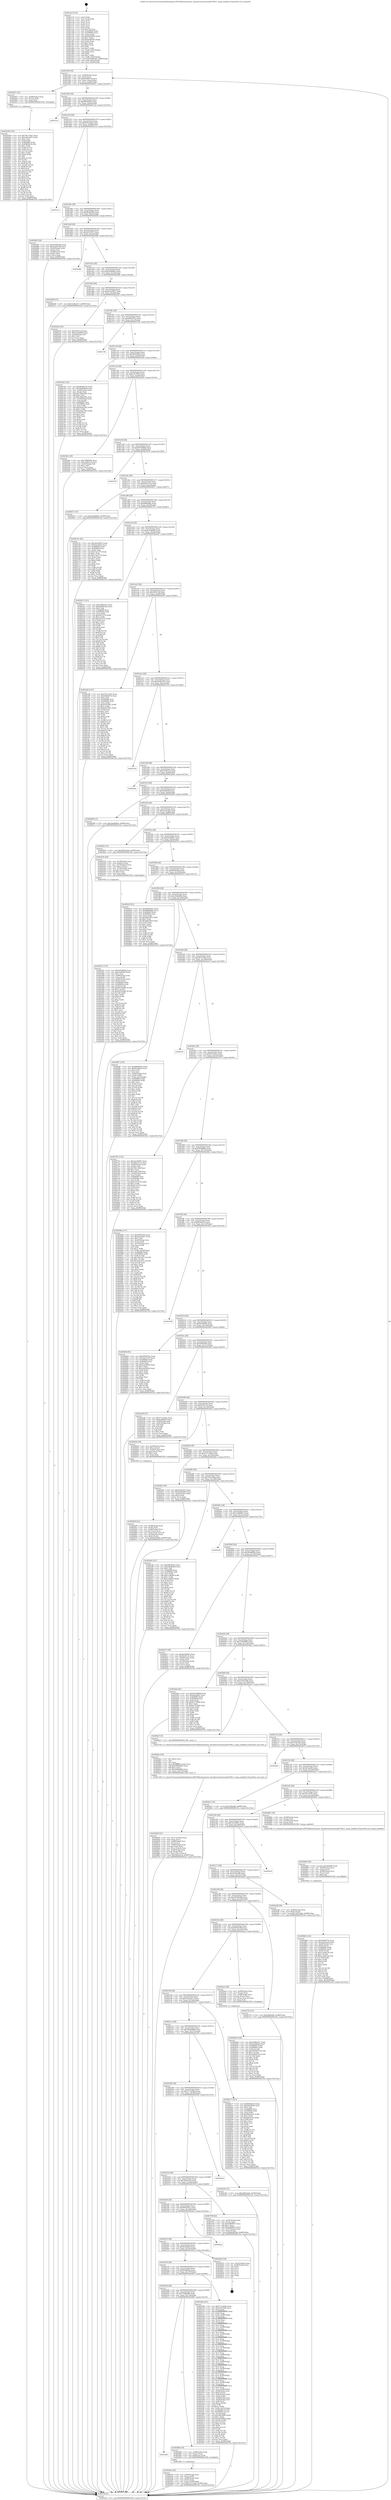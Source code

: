 digraph "0x401cc0" {
  label = "0x401cc0 (/mnt/c/Users/mathe/Desktop/tcc/POCII/binaries/extr_linuxdrivershwmonadt7462.c_temp_enabled_Final-ollvm.out::main(0))"
  labelloc = "t"
  node[shape=record]

  Entry [label="",width=0.3,height=0.3,shape=circle,fillcolor=black,style=filled]
  "0x401d34" [label="{
     0x401d34 [32]\l
     | [instrs]\l
     &nbsp;&nbsp;0x401d34 \<+6\>: mov -0x98(%rbp),%eax\l
     &nbsp;&nbsp;0x401d3a \<+2\>: mov %eax,%ecx\l
     &nbsp;&nbsp;0x401d3c \<+6\>: sub $0x82f2b07d,%ecx\l
     &nbsp;&nbsp;0x401d42 \<+6\>: mov %eax,-0xac(%rbp)\l
     &nbsp;&nbsp;0x401d48 \<+6\>: mov %ecx,-0xb0(%rbp)\l
     &nbsp;&nbsp;0x401d4e \<+6\>: je 0000000000402d27 \<main+0x1067\>\l
  }"]
  "0x402d27" [label="{
     0x402d27 [15]\l
     | [instrs]\l
     &nbsp;&nbsp;0x402d27 \<+4\>: mov -0x68(%rbp),%rax\l
     &nbsp;&nbsp;0x402d2b \<+3\>: mov (%rax),%rax\l
     &nbsp;&nbsp;0x402d2e \<+3\>: mov %rax,%rdi\l
     &nbsp;&nbsp;0x402d31 \<+5\>: call 0000000000401030 \<free@plt\>\l
     | [calls]\l
     &nbsp;&nbsp;0x401030 \{1\} (unknown)\l
  }"]
  "0x401d54" [label="{
     0x401d54 [28]\l
     | [instrs]\l
     &nbsp;&nbsp;0x401d54 \<+5\>: jmp 0000000000401d59 \<main+0x99\>\l
     &nbsp;&nbsp;0x401d59 \<+6\>: mov -0xac(%rbp),%eax\l
     &nbsp;&nbsp;0x401d5f \<+5\>: sub $0x8fb38d53,%eax\l
     &nbsp;&nbsp;0x401d64 \<+6\>: mov %eax,-0xb4(%rbp)\l
     &nbsp;&nbsp;0x401d6a \<+6\>: je 00000000004031e2 \<main+0x1522\>\l
  }"]
  Exit [label="",width=0.3,height=0.3,shape=circle,fillcolor=black,style=filled,peripheries=2]
  "0x4031e2" [label="{
     0x4031e2\l
  }", style=dashed]
  "0x401d70" [label="{
     0x401d70 [28]\l
     | [instrs]\l
     &nbsp;&nbsp;0x401d70 \<+5\>: jmp 0000000000401d75 \<main+0xb5\>\l
     &nbsp;&nbsp;0x401d75 \<+6\>: mov -0xac(%rbp),%eax\l
     &nbsp;&nbsp;0x401d7b \<+5\>: sub $0x935caaa8,%eax\l
     &nbsp;&nbsp;0x401d80 \<+6\>: mov %eax,-0xb8(%rbp)\l
     &nbsp;&nbsp;0x401d86 \<+6\>: je 00000000004031ce \<main+0x150e\>\l
  }"]
  "0x402d36" [label="{
     0x402d36 [145]\l
     | [instrs]\l
     &nbsp;&nbsp;0x402d36 \<+5\>: mov $0x76c116d1,%ecx\l
     &nbsp;&nbsp;0x402d3b \<+5\>: mov $0x3af1ed45,%edx\l
     &nbsp;&nbsp;0x402d40 \<+3\>: mov $0x1,%sil\l
     &nbsp;&nbsp;0x402d43 \<+3\>: xor %r8d,%r8d\l
     &nbsp;&nbsp;0x402d46 \<+8\>: mov 0x406060,%r9d\l
     &nbsp;&nbsp;0x402d4e \<+8\>: mov 0x406064,%r10d\l
     &nbsp;&nbsp;0x402d56 \<+4\>: sub $0x1,%r8d\l
     &nbsp;&nbsp;0x402d5a \<+3\>: mov %r9d,%r11d\l
     &nbsp;&nbsp;0x402d5d \<+3\>: add %r8d,%r11d\l
     &nbsp;&nbsp;0x402d60 \<+4\>: imul %r11d,%r9d\l
     &nbsp;&nbsp;0x402d64 \<+4\>: and $0x1,%r9d\l
     &nbsp;&nbsp;0x402d68 \<+4\>: cmp $0x0,%r9d\l
     &nbsp;&nbsp;0x402d6c \<+3\>: sete %bl\l
     &nbsp;&nbsp;0x402d6f \<+4\>: cmp $0xa,%r10d\l
     &nbsp;&nbsp;0x402d73 \<+4\>: setl %r14b\l
     &nbsp;&nbsp;0x402d77 \<+3\>: mov %bl,%r15b\l
     &nbsp;&nbsp;0x402d7a \<+4\>: xor $0xff,%r15b\l
     &nbsp;&nbsp;0x402d7e \<+3\>: mov %r14b,%r12b\l
     &nbsp;&nbsp;0x402d81 \<+4\>: xor $0xff,%r12b\l
     &nbsp;&nbsp;0x402d85 \<+4\>: xor $0x0,%sil\l
     &nbsp;&nbsp;0x402d89 \<+3\>: mov %r15b,%r13b\l
     &nbsp;&nbsp;0x402d8c \<+4\>: and $0x0,%r13b\l
     &nbsp;&nbsp;0x402d90 \<+3\>: and %sil,%bl\l
     &nbsp;&nbsp;0x402d93 \<+3\>: mov %r12b,%al\l
     &nbsp;&nbsp;0x402d96 \<+2\>: and $0x0,%al\l
     &nbsp;&nbsp;0x402d98 \<+3\>: and %sil,%r14b\l
     &nbsp;&nbsp;0x402d9b \<+3\>: or %bl,%r13b\l
     &nbsp;&nbsp;0x402d9e \<+3\>: or %r14b,%al\l
     &nbsp;&nbsp;0x402da1 \<+3\>: xor %al,%r13b\l
     &nbsp;&nbsp;0x402da4 \<+3\>: or %r12b,%r15b\l
     &nbsp;&nbsp;0x402da7 \<+4\>: xor $0xff,%r15b\l
     &nbsp;&nbsp;0x402dab \<+4\>: or $0x0,%sil\l
     &nbsp;&nbsp;0x402daf \<+3\>: and %sil,%r15b\l
     &nbsp;&nbsp;0x402db2 \<+3\>: or %r15b,%r13b\l
     &nbsp;&nbsp;0x402db5 \<+4\>: test $0x1,%r13b\l
     &nbsp;&nbsp;0x402db9 \<+3\>: cmovne %edx,%ecx\l
     &nbsp;&nbsp;0x402dbc \<+6\>: mov %ecx,-0x98(%rbp)\l
     &nbsp;&nbsp;0x402dc2 \<+5\>: jmp 00000000004031fa \<main+0x153a\>\l
  }"]
  "0x4031ce" [label="{
     0x4031ce\l
  }", style=dashed]
  "0x401d8c" [label="{
     0x401d8c [28]\l
     | [instrs]\l
     &nbsp;&nbsp;0x401d8c \<+5\>: jmp 0000000000401d91 \<main+0xd1\>\l
     &nbsp;&nbsp;0x401d91 \<+6\>: mov -0xac(%rbp),%eax\l
     &nbsp;&nbsp;0x401d97 \<+5\>: sub $0x9beb83fa,%eax\l
     &nbsp;&nbsp;0x401d9c \<+6\>: mov %eax,-0xbc(%rbp)\l
     &nbsp;&nbsp;0x401da2 \<+6\>: je 0000000000402683 \<main+0x9c3\>\l
  }"]
  "0x402b04" [label="{
     0x402b04 [100]\l
     | [instrs]\l
     &nbsp;&nbsp;0x402b04 \<+5\>: mov $0xc0d6e247,%edx\l
     &nbsp;&nbsp;0x402b09 \<+5\>: mov $0xa5246ba0,%esi\l
     &nbsp;&nbsp;0x402b0e \<+8\>: mov 0x406060,%r8d\l
     &nbsp;&nbsp;0x402b16 \<+8\>: mov 0x406064,%r9d\l
     &nbsp;&nbsp;0x402b1e \<+3\>: mov %r8d,%r10d\l
     &nbsp;&nbsp;0x402b21 \<+7\>: add $0x2265837f,%r10d\l
     &nbsp;&nbsp;0x402b28 \<+4\>: sub $0x1,%r10d\l
     &nbsp;&nbsp;0x402b2c \<+7\>: sub $0x2265837f,%r10d\l
     &nbsp;&nbsp;0x402b33 \<+4\>: imul %r10d,%r8d\l
     &nbsp;&nbsp;0x402b37 \<+4\>: and $0x1,%r8d\l
     &nbsp;&nbsp;0x402b3b \<+4\>: cmp $0x0,%r8d\l
     &nbsp;&nbsp;0x402b3f \<+4\>: sete %r11b\l
     &nbsp;&nbsp;0x402b43 \<+4\>: cmp $0xa,%r9d\l
     &nbsp;&nbsp;0x402b47 \<+3\>: setl %bl\l
     &nbsp;&nbsp;0x402b4a \<+3\>: mov %r11b,%r14b\l
     &nbsp;&nbsp;0x402b4d \<+3\>: and %bl,%r14b\l
     &nbsp;&nbsp;0x402b50 \<+3\>: xor %bl,%r11b\l
     &nbsp;&nbsp;0x402b53 \<+3\>: or %r11b,%r14b\l
     &nbsp;&nbsp;0x402b56 \<+4\>: test $0x1,%r14b\l
     &nbsp;&nbsp;0x402b5a \<+3\>: cmovne %esi,%edx\l
     &nbsp;&nbsp;0x402b5d \<+6\>: mov %edx,-0x98(%rbp)\l
     &nbsp;&nbsp;0x402b63 \<+5\>: jmp 00000000004031fa \<main+0x153a\>\l
  }"]
  "0x402683" [label="{
     0x402683 [36]\l
     | [instrs]\l
     &nbsp;&nbsp;0x402683 \<+5\>: mov $0x455b6346,%eax\l
     &nbsp;&nbsp;0x402688 \<+5\>: mov $0x31b0c399,%ecx\l
     &nbsp;&nbsp;0x40268d \<+4\>: mov -0x50(%rbp),%rdx\l
     &nbsp;&nbsp;0x402691 \<+2\>: mov (%rdx),%esi\l
     &nbsp;&nbsp;0x402693 \<+4\>: mov -0x58(%rbp),%rdx\l
     &nbsp;&nbsp;0x402697 \<+2\>: cmp (%rdx),%esi\l
     &nbsp;&nbsp;0x402699 \<+3\>: cmovl %ecx,%eax\l
     &nbsp;&nbsp;0x40269c \<+6\>: mov %eax,-0x98(%rbp)\l
     &nbsp;&nbsp;0x4026a2 \<+5\>: jmp 00000000004031fa \<main+0x153a\>\l
  }"]
  "0x401da8" [label="{
     0x401da8 [28]\l
     | [instrs]\l
     &nbsp;&nbsp;0x401da8 \<+5\>: jmp 0000000000401dad \<main+0xed\>\l
     &nbsp;&nbsp;0x401dad \<+6\>: mov -0xac(%rbp),%eax\l
     &nbsp;&nbsp;0x401db3 \<+5\>: sub $0xa4321fe7,%eax\l
     &nbsp;&nbsp;0x401db8 \<+6\>: mov %eax,-0xc0(%rbp)\l
     &nbsp;&nbsp;0x401dbe \<+6\>: je 0000000000402dd6 \<main+0x1116\>\l
  }"]
  "0x4028b0" [label="{
     0x4028b0 [116]\l
     | [instrs]\l
     &nbsp;&nbsp;0x4028b0 \<+5\>: mov $0x6092875c,%esi\l
     &nbsp;&nbsp;0x4028b5 \<+5\>: mov $0xce42caab,%edx\l
     &nbsp;&nbsp;0x4028ba \<+4\>: mov -0x40(%rbp),%rcx\l
     &nbsp;&nbsp;0x4028be \<+6\>: movl $0x0,(%rcx)\l
     &nbsp;&nbsp;0x4028c4 \<+8\>: mov 0x406060,%r8d\l
     &nbsp;&nbsp;0x4028cc \<+8\>: mov 0x406064,%r9d\l
     &nbsp;&nbsp;0x4028d4 \<+3\>: mov %r8d,%r10d\l
     &nbsp;&nbsp;0x4028d7 \<+7\>: sub $0xcc2a6cf,%r10d\l
     &nbsp;&nbsp;0x4028de \<+4\>: sub $0x1,%r10d\l
     &nbsp;&nbsp;0x4028e2 \<+7\>: add $0xcc2a6cf,%r10d\l
     &nbsp;&nbsp;0x4028e9 \<+4\>: imul %r10d,%r8d\l
     &nbsp;&nbsp;0x4028ed \<+4\>: and $0x1,%r8d\l
     &nbsp;&nbsp;0x4028f1 \<+4\>: cmp $0x0,%r8d\l
     &nbsp;&nbsp;0x4028f5 \<+4\>: sete %r11b\l
     &nbsp;&nbsp;0x4028f9 \<+4\>: cmp $0xa,%r9d\l
     &nbsp;&nbsp;0x4028fd \<+3\>: setl %bl\l
     &nbsp;&nbsp;0x402900 \<+3\>: mov %r11b,%r14b\l
     &nbsp;&nbsp;0x402903 \<+3\>: and %bl,%r14b\l
     &nbsp;&nbsp;0x402906 \<+3\>: xor %bl,%r11b\l
     &nbsp;&nbsp;0x402909 \<+3\>: or %r11b,%r14b\l
     &nbsp;&nbsp;0x40290c \<+4\>: test $0x1,%r14b\l
     &nbsp;&nbsp;0x402910 \<+3\>: cmovne %edx,%esi\l
     &nbsp;&nbsp;0x402913 \<+6\>: mov %esi,-0x98(%rbp)\l
     &nbsp;&nbsp;0x402919 \<+6\>: mov %eax,-0x180(%rbp)\l
     &nbsp;&nbsp;0x40291f \<+5\>: jmp 00000000004031fa \<main+0x153a\>\l
  }"]
  "0x402dd6" [label="{
     0x402dd6\l
  }", style=dashed]
  "0x401dc4" [label="{
     0x401dc4 [28]\l
     | [instrs]\l
     &nbsp;&nbsp;0x401dc4 \<+5\>: jmp 0000000000401dc9 \<main+0x109\>\l
     &nbsp;&nbsp;0x401dc9 \<+6\>: mov -0xac(%rbp),%eax\l
     &nbsp;&nbsp;0x401dcf \<+5\>: sub $0xa5246ba0,%eax\l
     &nbsp;&nbsp;0x401dd4 \<+6\>: mov %eax,-0xc4(%rbp)\l
     &nbsp;&nbsp;0x401dda \<+6\>: je 0000000000402b68 \<main+0xea8\>\l
  }"]
  "0x402893" [label="{
     0x402893 [29]\l
     | [instrs]\l
     &nbsp;&nbsp;0x402893 \<+10\>: movabs $0x4040b6,%rdi\l
     &nbsp;&nbsp;0x40289d \<+4\>: mov -0x48(%rbp),%rcx\l
     &nbsp;&nbsp;0x4028a1 \<+2\>: mov %eax,(%rcx)\l
     &nbsp;&nbsp;0x4028a3 \<+4\>: mov -0x48(%rbp),%rcx\l
     &nbsp;&nbsp;0x4028a7 \<+2\>: mov (%rcx),%esi\l
     &nbsp;&nbsp;0x4028a9 \<+2\>: mov $0x0,%al\l
     &nbsp;&nbsp;0x4028ab \<+5\>: call 0000000000401040 \<printf@plt\>\l
     | [calls]\l
     &nbsp;&nbsp;0x401040 \{1\} (unknown)\l
  }"]
  "0x402b68" [label="{
     0x402b68 [15]\l
     | [instrs]\l
     &nbsp;&nbsp;0x402b68 \<+10\>: movl $0x522ba217,-0x98(%rbp)\l
     &nbsp;&nbsp;0x402b72 \<+5\>: jmp 00000000004031fa \<main+0x153a\>\l
  }"]
  "0x401de0" [label="{
     0x401de0 [28]\l
     | [instrs]\l
     &nbsp;&nbsp;0x401de0 \<+5\>: jmp 0000000000401de5 \<main+0x125\>\l
     &nbsp;&nbsp;0x401de5 \<+6\>: mov -0xac(%rbp),%eax\l
     &nbsp;&nbsp;0x401deb \<+5\>: sub $0xac0a5927,%eax\l
     &nbsp;&nbsp;0x401df0 \<+6\>: mov %eax,-0xc8(%rbp)\l
     &nbsp;&nbsp;0x401df6 \<+6\>: je 0000000000402a39 \<main+0xd79\>\l
  }"]
  "0x4026d4" [label="{
     0x4026d4 [52]\l
     | [instrs]\l
     &nbsp;&nbsp;0x4026d4 \<+6\>: mov -0x17c(%rbp),%ecx\l
     &nbsp;&nbsp;0x4026da \<+3\>: imul %eax,%ecx\l
     &nbsp;&nbsp;0x4026dd \<+4\>: mov -0x68(%rbp),%rsi\l
     &nbsp;&nbsp;0x4026e1 \<+3\>: mov (%rsi),%rsi\l
     &nbsp;&nbsp;0x4026e4 \<+4\>: mov -0x60(%rbp),%rdi\l
     &nbsp;&nbsp;0x4026e8 \<+3\>: movslq (%rdi),%rdi\l
     &nbsp;&nbsp;0x4026eb \<+4\>: mov (%rsi,%rdi,8),%rsi\l
     &nbsp;&nbsp;0x4026ef \<+4\>: mov -0x50(%rbp),%rdi\l
     &nbsp;&nbsp;0x4026f3 \<+3\>: movslq (%rdi),%rdi\l
     &nbsp;&nbsp;0x4026f6 \<+3\>: mov %ecx,(%rsi,%rdi,4)\l
     &nbsp;&nbsp;0x4026f9 \<+10\>: movl $0x5b0a3ce2,-0x98(%rbp)\l
     &nbsp;&nbsp;0x402703 \<+5\>: jmp 00000000004031fa \<main+0x153a\>\l
  }"]
  "0x402a39" [label="{
     0x402a39 [30]\l
     | [instrs]\l
     &nbsp;&nbsp;0x402a39 \<+5\>: mov $0xc0051caf,%eax\l
     &nbsp;&nbsp;0x402a3e \<+5\>: mov $0xbc236d00,%ecx\l
     &nbsp;&nbsp;0x402a43 \<+3\>: mov -0x2d(%rbp),%dl\l
     &nbsp;&nbsp;0x402a46 \<+3\>: test $0x1,%dl\l
     &nbsp;&nbsp;0x402a49 \<+3\>: cmovne %ecx,%eax\l
     &nbsp;&nbsp;0x402a4c \<+6\>: mov %eax,-0x98(%rbp)\l
     &nbsp;&nbsp;0x402a52 \<+5\>: jmp 00000000004031fa \<main+0x153a\>\l
  }"]
  "0x401dfc" [label="{
     0x401dfc [28]\l
     | [instrs]\l
     &nbsp;&nbsp;0x401dfc \<+5\>: jmp 0000000000401e01 \<main+0x141\>\l
     &nbsp;&nbsp;0x401e01 \<+6\>: mov -0xac(%rbp),%eax\l
     &nbsp;&nbsp;0x401e07 \<+5\>: sub $0xaf654453,%eax\l
     &nbsp;&nbsp;0x401e0c \<+6\>: mov %eax,-0xcc(%rbp)\l
     &nbsp;&nbsp;0x401e12 \<+6\>: je 0000000000403138 \<main+0x1478\>\l
  }"]
  "0x4026ac" [label="{
     0x4026ac [40]\l
     | [instrs]\l
     &nbsp;&nbsp;0x4026ac \<+5\>: mov $0x2,%ecx\l
     &nbsp;&nbsp;0x4026b1 \<+1\>: cltd\l
     &nbsp;&nbsp;0x4026b2 \<+2\>: idiv %ecx\l
     &nbsp;&nbsp;0x4026b4 \<+6\>: imul $0xfffffffe,%edx,%ecx\l
     &nbsp;&nbsp;0x4026ba \<+6\>: add $0x20bbb86e,%ecx\l
     &nbsp;&nbsp;0x4026c0 \<+3\>: add $0x1,%ecx\l
     &nbsp;&nbsp;0x4026c3 \<+6\>: sub $0x20bbb86e,%ecx\l
     &nbsp;&nbsp;0x4026c9 \<+6\>: mov %ecx,-0x17c(%rbp)\l
     &nbsp;&nbsp;0x4026cf \<+5\>: call 0000000000401160 \<next_i\>\l
     | [calls]\l
     &nbsp;&nbsp;0x401160 \{1\} (/mnt/c/Users/mathe/Desktop/tcc/POCII/binaries/extr_linuxdrivershwmonadt7462.c_temp_enabled_Final-ollvm.out::next_i)\l
  }"]
  "0x403138" [label="{
     0x403138\l
  }", style=dashed]
  "0x401e18" [label="{
     0x401e18 [28]\l
     | [instrs]\l
     &nbsp;&nbsp;0x401e18 \<+5\>: jmp 0000000000401e1d \<main+0x15d\>\l
     &nbsp;&nbsp;0x401e1d \<+6\>: mov -0xac(%rbp),%eax\l
     &nbsp;&nbsp;0x401e23 \<+5\>: sub $0xb09cf584,%eax\l
     &nbsp;&nbsp;0x401e28 \<+6\>: mov %eax,-0xd0(%rbp)\l
     &nbsp;&nbsp;0x401e2e \<+6\>: je 0000000000402c0a \<main+0xf4a\>\l
  }"]
  "0x402658" [label="{
     0x402658 [43]\l
     | [instrs]\l
     &nbsp;&nbsp;0x402658 \<+4\>: mov -0x68(%rbp),%rdi\l
     &nbsp;&nbsp;0x40265c \<+3\>: mov (%rdi),%rdi\l
     &nbsp;&nbsp;0x40265f \<+4\>: mov -0x60(%rbp),%rcx\l
     &nbsp;&nbsp;0x402663 \<+3\>: movslq (%rcx),%rcx\l
     &nbsp;&nbsp;0x402666 \<+4\>: mov %rax,(%rdi,%rcx,8)\l
     &nbsp;&nbsp;0x40266a \<+4\>: mov -0x50(%rbp),%rax\l
     &nbsp;&nbsp;0x40266e \<+6\>: movl $0x0,(%rax)\l
     &nbsp;&nbsp;0x402674 \<+10\>: movl $0x9beb83fa,-0x98(%rbp)\l
     &nbsp;&nbsp;0x40267e \<+5\>: jmp 00000000004031fa \<main+0x153a\>\l
  }"]
  "0x402c0a" [label="{
     0x402c0a [123]\l
     | [instrs]\l
     &nbsp;&nbsp;0x402c0a \<+5\>: mov $0xfb048219,%eax\l
     &nbsp;&nbsp;0x402c0f \<+5\>: mov $0x54844b80,%ecx\l
     &nbsp;&nbsp;0x402c14 \<+4\>: mov -0x40(%rbp),%rdx\l
     &nbsp;&nbsp;0x402c18 \<+2\>: mov (%rdx),%esi\l
     &nbsp;&nbsp;0x402c1a \<+6\>: add $0x79de2d5a,%esi\l
     &nbsp;&nbsp;0x402c20 \<+3\>: add $0x1,%esi\l
     &nbsp;&nbsp;0x402c23 \<+6\>: sub $0x79de2d5a,%esi\l
     &nbsp;&nbsp;0x402c29 \<+4\>: mov -0x40(%rbp),%rdx\l
     &nbsp;&nbsp;0x402c2d \<+2\>: mov %esi,(%rdx)\l
     &nbsp;&nbsp;0x402c2f \<+7\>: mov 0x406060,%esi\l
     &nbsp;&nbsp;0x402c36 \<+7\>: mov 0x406064,%edi\l
     &nbsp;&nbsp;0x402c3d \<+3\>: mov %esi,%r8d\l
     &nbsp;&nbsp;0x402c40 \<+7\>: add $0xd3ae23b3,%r8d\l
     &nbsp;&nbsp;0x402c47 \<+4\>: sub $0x1,%r8d\l
     &nbsp;&nbsp;0x402c4b \<+7\>: sub $0xd3ae23b3,%r8d\l
     &nbsp;&nbsp;0x402c52 \<+4\>: imul %r8d,%esi\l
     &nbsp;&nbsp;0x402c56 \<+3\>: and $0x1,%esi\l
     &nbsp;&nbsp;0x402c59 \<+3\>: cmp $0x0,%esi\l
     &nbsp;&nbsp;0x402c5c \<+4\>: sete %r9b\l
     &nbsp;&nbsp;0x402c60 \<+3\>: cmp $0xa,%edi\l
     &nbsp;&nbsp;0x402c63 \<+4\>: setl %r10b\l
     &nbsp;&nbsp;0x402c67 \<+3\>: mov %r9b,%r11b\l
     &nbsp;&nbsp;0x402c6a \<+3\>: and %r10b,%r11b\l
     &nbsp;&nbsp;0x402c6d \<+3\>: xor %r10b,%r9b\l
     &nbsp;&nbsp;0x402c70 \<+3\>: or %r9b,%r11b\l
     &nbsp;&nbsp;0x402c73 \<+4\>: test $0x1,%r11b\l
     &nbsp;&nbsp;0x402c77 \<+3\>: cmovne %ecx,%eax\l
     &nbsp;&nbsp;0x402c7a \<+6\>: mov %eax,-0x98(%rbp)\l
     &nbsp;&nbsp;0x402c80 \<+5\>: jmp 00000000004031fa \<main+0x153a\>\l
  }"]
  "0x401e34" [label="{
     0x401e34 [28]\l
     | [instrs]\l
     &nbsp;&nbsp;0x401e34 \<+5\>: jmp 0000000000401e39 \<main+0x179\>\l
     &nbsp;&nbsp;0x401e39 \<+6\>: mov -0xac(%rbp),%eax\l
     &nbsp;&nbsp;0x401e3f \<+5\>: sub $0xb1fe7602,%eax\l
     &nbsp;&nbsp;0x401e44 \<+6\>: mov %eax,-0xd4(%rbp)\l
     &nbsp;&nbsp;0x401e4a \<+6\>: je 000000000040244c \<main+0x78c\>\l
  }"]
  "0x40255c" [label="{
     0x40255c [172]\l
     | [instrs]\l
     &nbsp;&nbsp;0x40255c \<+5\>: mov $0xb5536b9d,%ecx\l
     &nbsp;&nbsp;0x402561 \<+5\>: mov $0xcb2f043f,%edx\l
     &nbsp;&nbsp;0x402566 \<+3\>: mov $0x1,%sil\l
     &nbsp;&nbsp;0x402569 \<+4\>: mov -0x68(%rbp),%rdi\l
     &nbsp;&nbsp;0x40256d \<+3\>: mov %rax,(%rdi)\l
     &nbsp;&nbsp;0x402570 \<+4\>: mov -0x60(%rbp),%rax\l
     &nbsp;&nbsp;0x402574 \<+6\>: movl $0x0,(%rax)\l
     &nbsp;&nbsp;0x40257a \<+8\>: mov 0x406060,%r8d\l
     &nbsp;&nbsp;0x402582 \<+8\>: mov 0x406064,%r9d\l
     &nbsp;&nbsp;0x40258a \<+3\>: mov %r8d,%r10d\l
     &nbsp;&nbsp;0x40258d \<+7\>: add $0x60334e8b,%r10d\l
     &nbsp;&nbsp;0x402594 \<+4\>: sub $0x1,%r10d\l
     &nbsp;&nbsp;0x402598 \<+7\>: sub $0x60334e8b,%r10d\l
     &nbsp;&nbsp;0x40259f \<+4\>: imul %r10d,%r8d\l
     &nbsp;&nbsp;0x4025a3 \<+4\>: and $0x1,%r8d\l
     &nbsp;&nbsp;0x4025a7 \<+4\>: cmp $0x0,%r8d\l
     &nbsp;&nbsp;0x4025ab \<+4\>: sete %r11b\l
     &nbsp;&nbsp;0x4025af \<+4\>: cmp $0xa,%r9d\l
     &nbsp;&nbsp;0x4025b3 \<+3\>: setl %bl\l
     &nbsp;&nbsp;0x4025b6 \<+3\>: mov %r11b,%r14b\l
     &nbsp;&nbsp;0x4025b9 \<+4\>: xor $0xff,%r14b\l
     &nbsp;&nbsp;0x4025bd \<+3\>: mov %bl,%r15b\l
     &nbsp;&nbsp;0x4025c0 \<+4\>: xor $0xff,%r15b\l
     &nbsp;&nbsp;0x4025c4 \<+4\>: xor $0x1,%sil\l
     &nbsp;&nbsp;0x4025c8 \<+3\>: mov %r14b,%r12b\l
     &nbsp;&nbsp;0x4025cb \<+4\>: and $0xff,%r12b\l
     &nbsp;&nbsp;0x4025cf \<+3\>: and %sil,%r11b\l
     &nbsp;&nbsp;0x4025d2 \<+3\>: mov %r15b,%r13b\l
     &nbsp;&nbsp;0x4025d5 \<+4\>: and $0xff,%r13b\l
     &nbsp;&nbsp;0x4025d9 \<+3\>: and %sil,%bl\l
     &nbsp;&nbsp;0x4025dc \<+3\>: or %r11b,%r12b\l
     &nbsp;&nbsp;0x4025df \<+3\>: or %bl,%r13b\l
     &nbsp;&nbsp;0x4025e2 \<+3\>: xor %r13b,%r12b\l
     &nbsp;&nbsp;0x4025e5 \<+3\>: or %r15b,%r14b\l
     &nbsp;&nbsp;0x4025e8 \<+4\>: xor $0xff,%r14b\l
     &nbsp;&nbsp;0x4025ec \<+4\>: or $0x1,%sil\l
     &nbsp;&nbsp;0x4025f0 \<+3\>: and %sil,%r14b\l
     &nbsp;&nbsp;0x4025f3 \<+3\>: or %r14b,%r12b\l
     &nbsp;&nbsp;0x4025f6 \<+4\>: test $0x1,%r12b\l
     &nbsp;&nbsp;0x4025fa \<+3\>: cmovne %edx,%ecx\l
     &nbsp;&nbsp;0x4025fd \<+6\>: mov %ecx,-0x98(%rbp)\l
     &nbsp;&nbsp;0x402603 \<+5\>: jmp 00000000004031fa \<main+0x153a\>\l
  }"]
  "0x40244c" [label="{
     0x40244c [30]\l
     | [instrs]\l
     &nbsp;&nbsp;0x40244c \<+5\>: mov $0x749f5400,%eax\l
     &nbsp;&nbsp;0x402451 \<+5\>: mov $0xc25f011d,%ecx\l
     &nbsp;&nbsp;0x402456 \<+3\>: mov -0x35(%rbp),%dl\l
     &nbsp;&nbsp;0x402459 \<+3\>: test $0x1,%dl\l
     &nbsp;&nbsp;0x40245c \<+3\>: cmovne %ecx,%eax\l
     &nbsp;&nbsp;0x40245f \<+6\>: mov %eax,-0x98(%rbp)\l
     &nbsp;&nbsp;0x402465 \<+5\>: jmp 00000000004031fa \<main+0x153a\>\l
  }"]
  "0x401e50" [label="{
     0x401e50 [28]\l
     | [instrs]\l
     &nbsp;&nbsp;0x401e50 \<+5\>: jmp 0000000000401e55 \<main+0x195\>\l
     &nbsp;&nbsp;0x401e55 \<+6\>: mov -0xac(%rbp),%eax\l
     &nbsp;&nbsp;0x401e5b \<+5\>: sub $0xb5536b9d,%eax\l
     &nbsp;&nbsp;0x401e60 \<+6\>: mov %eax,-0xd8(%rbp)\l
     &nbsp;&nbsp;0x401e66 \<+6\>: je 0000000000403079 \<main+0x13b9\>\l
  }"]
  "0x40249e" [label="{
     0x40249e [30]\l
     | [instrs]\l
     &nbsp;&nbsp;0x40249e \<+4\>: mov -0x80(%rbp),%rdi\l
     &nbsp;&nbsp;0x4024a2 \<+2\>: mov %eax,(%rdi)\l
     &nbsp;&nbsp;0x4024a4 \<+4\>: mov -0x80(%rbp),%rdi\l
     &nbsp;&nbsp;0x4024a8 \<+2\>: mov (%rdi),%eax\l
     &nbsp;&nbsp;0x4024aa \<+3\>: mov %eax,-0x34(%rbp)\l
     &nbsp;&nbsp;0x4024ad \<+10\>: movl $0x127c19ad,-0x98(%rbp)\l
     &nbsp;&nbsp;0x4024b7 \<+5\>: jmp 00000000004031fa \<main+0x153a\>\l
  }"]
  "0x403079" [label="{
     0x403079\l
  }", style=dashed]
  "0x401e6c" [label="{
     0x401e6c [28]\l
     | [instrs]\l
     &nbsp;&nbsp;0x401e6c \<+5\>: jmp 0000000000401e71 \<main+0x1b1\>\l
     &nbsp;&nbsp;0x401e71 \<+6\>: mov -0xac(%rbp),%eax\l
     &nbsp;&nbsp;0x401e77 \<+5\>: sub $0xb6e21e7a,%eax\l
     &nbsp;&nbsp;0x401e7c \<+6\>: mov %eax,-0xdc(%rbp)\l
     &nbsp;&nbsp;0x401e82 \<+6\>: je 0000000000402817 \<main+0xb57\>\l
  }"]
  "0x4022b0" [label="{
     0x4022b0\l
  }", style=dashed]
  "0x402817" [label="{
     0x402817 [15]\l
     | [instrs]\l
     &nbsp;&nbsp;0x402817 \<+10\>: movl $0x26ed8604,-0x98(%rbp)\l
     &nbsp;&nbsp;0x402821 \<+5\>: jmp 00000000004031fa \<main+0x153a\>\l
  }"]
  "0x401e88" [label="{
     0x401e88 [28]\l
     | [instrs]\l
     &nbsp;&nbsp;0x401e88 \<+5\>: jmp 0000000000401e8d \<main+0x1cd\>\l
     &nbsp;&nbsp;0x401e8d \<+6\>: mov -0xac(%rbp),%eax\l
     &nbsp;&nbsp;0x401e93 \<+5\>: sub $0xb968e6fe,%eax\l
     &nbsp;&nbsp;0x401e98 \<+6\>: mov %eax,-0xe0(%rbp)\l
     &nbsp;&nbsp;0x401e9e \<+6\>: je 0000000000402741 \<main+0xa81\>\l
  }"]
  "0x40248b" [label="{
     0x40248b [19]\l
     | [instrs]\l
     &nbsp;&nbsp;0x40248b \<+7\>: mov -0x88(%rbp),%rax\l
     &nbsp;&nbsp;0x402492 \<+3\>: mov (%rax),%rax\l
     &nbsp;&nbsp;0x402495 \<+4\>: mov 0x8(%rax),%rdi\l
     &nbsp;&nbsp;0x402499 \<+5\>: call 0000000000401060 \<atoi@plt\>\l
     | [calls]\l
     &nbsp;&nbsp;0x401060 \{1\} (unknown)\l
  }"]
  "0x402741" [label="{
     0x402741 [91]\l
     | [instrs]\l
     &nbsp;&nbsp;0x402741 \<+5\>: mov $0x3ec05691,%eax\l
     &nbsp;&nbsp;0x402746 \<+5\>: mov $0xf1b19a0c,%ecx\l
     &nbsp;&nbsp;0x40274b \<+7\>: mov 0x406060,%edx\l
     &nbsp;&nbsp;0x402752 \<+7\>: mov 0x406064,%esi\l
     &nbsp;&nbsp;0x402759 \<+2\>: mov %edx,%edi\l
     &nbsp;&nbsp;0x40275b \<+6\>: sub $0xc7ace77d,%edi\l
     &nbsp;&nbsp;0x402761 \<+3\>: sub $0x1,%edi\l
     &nbsp;&nbsp;0x402764 \<+6\>: add $0xc7ace77d,%edi\l
     &nbsp;&nbsp;0x40276a \<+3\>: imul %edi,%edx\l
     &nbsp;&nbsp;0x40276d \<+3\>: and $0x1,%edx\l
     &nbsp;&nbsp;0x402770 \<+3\>: cmp $0x0,%edx\l
     &nbsp;&nbsp;0x402773 \<+4\>: sete %r8b\l
     &nbsp;&nbsp;0x402777 \<+3\>: cmp $0xa,%esi\l
     &nbsp;&nbsp;0x40277a \<+4\>: setl %r9b\l
     &nbsp;&nbsp;0x40277e \<+3\>: mov %r8b,%r10b\l
     &nbsp;&nbsp;0x402781 \<+3\>: and %r9b,%r10b\l
     &nbsp;&nbsp;0x402784 \<+3\>: xor %r9b,%r8b\l
     &nbsp;&nbsp;0x402787 \<+3\>: or %r8b,%r10b\l
     &nbsp;&nbsp;0x40278a \<+4\>: test $0x1,%r10b\l
     &nbsp;&nbsp;0x40278e \<+3\>: cmovne %ecx,%eax\l
     &nbsp;&nbsp;0x402791 \<+6\>: mov %eax,-0x98(%rbp)\l
     &nbsp;&nbsp;0x402797 \<+5\>: jmp 00000000004031fa \<main+0x153a\>\l
  }"]
  "0x401ea4" [label="{
     0x401ea4 [28]\l
     | [instrs]\l
     &nbsp;&nbsp;0x401ea4 \<+5\>: jmp 0000000000401ea9 \<main+0x1e9\>\l
     &nbsp;&nbsp;0x401ea9 \<+6\>: mov -0xac(%rbp),%eax\l
     &nbsp;&nbsp;0x401eaf \<+5\>: sub $0xbc236d00,%eax\l
     &nbsp;&nbsp;0x401eb4 \<+6\>: mov %eax,-0xe4(%rbp)\l
     &nbsp;&nbsp;0x401eba \<+6\>: je 0000000000402a57 \<main+0xd97\>\l
  }"]
  "0x402294" [label="{
     0x402294 [28]\l
     | [instrs]\l
     &nbsp;&nbsp;0x402294 \<+5\>: jmp 0000000000402299 \<main+0x5d9\>\l
     &nbsp;&nbsp;0x402299 \<+6\>: mov -0xac(%rbp),%eax\l
     &nbsp;&nbsp;0x40229f \<+5\>: sub $0x749f5400,%eax\l
     &nbsp;&nbsp;0x4022a4 \<+6\>: mov %eax,-0x174(%rbp)\l
     &nbsp;&nbsp;0x4022aa \<+6\>: je 000000000040248b \<main+0x7cb\>\l
  }"]
  "0x402a57" [label="{
     0x402a57 [147]\l
     | [instrs]\l
     &nbsp;&nbsp;0x402a57 \<+5\>: mov $0xc0d6e247,%eax\l
     &nbsp;&nbsp;0x402a5c \<+5\>: mov $0x4b944186,%ecx\l
     &nbsp;&nbsp;0x402a61 \<+2\>: mov $0x1,%dl\l
     &nbsp;&nbsp;0x402a63 \<+7\>: mov 0x406060,%esi\l
     &nbsp;&nbsp;0x402a6a \<+7\>: mov 0x406064,%edi\l
     &nbsp;&nbsp;0x402a71 \<+3\>: mov %esi,%r8d\l
     &nbsp;&nbsp;0x402a74 \<+7\>: sub $0x430727a,%r8d\l
     &nbsp;&nbsp;0x402a7b \<+4\>: sub $0x1,%r8d\l
     &nbsp;&nbsp;0x402a7f \<+7\>: add $0x430727a,%r8d\l
     &nbsp;&nbsp;0x402a86 \<+4\>: imul %r8d,%esi\l
     &nbsp;&nbsp;0x402a8a \<+3\>: and $0x1,%esi\l
     &nbsp;&nbsp;0x402a8d \<+3\>: cmp $0x0,%esi\l
     &nbsp;&nbsp;0x402a90 \<+4\>: sete %r9b\l
     &nbsp;&nbsp;0x402a94 \<+3\>: cmp $0xa,%edi\l
     &nbsp;&nbsp;0x402a97 \<+4\>: setl %r10b\l
     &nbsp;&nbsp;0x402a9b \<+3\>: mov %r9b,%r11b\l
     &nbsp;&nbsp;0x402a9e \<+4\>: xor $0xff,%r11b\l
     &nbsp;&nbsp;0x402aa2 \<+3\>: mov %r10b,%bl\l
     &nbsp;&nbsp;0x402aa5 \<+3\>: xor $0xff,%bl\l
     &nbsp;&nbsp;0x402aa8 \<+3\>: xor $0x1,%dl\l
     &nbsp;&nbsp;0x402aab \<+3\>: mov %r11b,%r14b\l
     &nbsp;&nbsp;0x402aae \<+4\>: and $0xff,%r14b\l
     &nbsp;&nbsp;0x402ab2 \<+3\>: and %dl,%r9b\l
     &nbsp;&nbsp;0x402ab5 \<+3\>: mov %bl,%r15b\l
     &nbsp;&nbsp;0x402ab8 \<+4\>: and $0xff,%r15b\l
     &nbsp;&nbsp;0x402abc \<+3\>: and %dl,%r10b\l
     &nbsp;&nbsp;0x402abf \<+3\>: or %r9b,%r14b\l
     &nbsp;&nbsp;0x402ac2 \<+3\>: or %r10b,%r15b\l
     &nbsp;&nbsp;0x402ac5 \<+3\>: xor %r15b,%r14b\l
     &nbsp;&nbsp;0x402ac8 \<+3\>: or %bl,%r11b\l
     &nbsp;&nbsp;0x402acb \<+4\>: xor $0xff,%r11b\l
     &nbsp;&nbsp;0x402acf \<+3\>: or $0x1,%dl\l
     &nbsp;&nbsp;0x402ad2 \<+3\>: and %dl,%r11b\l
     &nbsp;&nbsp;0x402ad5 \<+3\>: or %r11b,%r14b\l
     &nbsp;&nbsp;0x402ad8 \<+4\>: test $0x1,%r14b\l
     &nbsp;&nbsp;0x402adc \<+3\>: cmovne %ecx,%eax\l
     &nbsp;&nbsp;0x402adf \<+6\>: mov %eax,-0x98(%rbp)\l
     &nbsp;&nbsp;0x402ae5 \<+5\>: jmp 00000000004031fa \<main+0x153a\>\l
  }"]
  "0x401ec0" [label="{
     0x401ec0 [28]\l
     | [instrs]\l
     &nbsp;&nbsp;0x401ec0 \<+5\>: jmp 0000000000401ec5 \<main+0x205\>\l
     &nbsp;&nbsp;0x401ec5 \<+6\>: mov -0xac(%rbp),%eax\l
     &nbsp;&nbsp;0x401ecb \<+5\>: sub $0xc0051caf,%eax\l
     &nbsp;&nbsp;0x401ed0 \<+6\>: mov %eax,-0xe8(%rbp)\l
     &nbsp;&nbsp;0x401ed6 \<+6\>: je 0000000000402c94 \<main+0xfd4\>\l
  }"]
  "0x40230b" [label="{
     0x40230b [321]\l
     | [instrs]\l
     &nbsp;&nbsp;0x40230b \<+5\>: mov $0x571a240a,%eax\l
     &nbsp;&nbsp;0x402310 \<+5\>: mov $0xb1fe7602,%ecx\l
     &nbsp;&nbsp;0x402315 \<+3\>: mov %rsp,%rdx\l
     &nbsp;&nbsp;0x402318 \<+4\>: add $0xfffffffffffffff0,%rdx\l
     &nbsp;&nbsp;0x40231c \<+3\>: mov %rdx,%rsp\l
     &nbsp;&nbsp;0x40231f \<+7\>: mov %rdx,-0x90(%rbp)\l
     &nbsp;&nbsp;0x402326 \<+3\>: mov %rsp,%rdx\l
     &nbsp;&nbsp;0x402329 \<+4\>: add $0xfffffffffffffff0,%rdx\l
     &nbsp;&nbsp;0x40232d \<+3\>: mov %rdx,%rsp\l
     &nbsp;&nbsp;0x402330 \<+3\>: mov %rsp,%rsi\l
     &nbsp;&nbsp;0x402333 \<+4\>: add $0xfffffffffffffff0,%rsi\l
     &nbsp;&nbsp;0x402337 \<+3\>: mov %rsi,%rsp\l
     &nbsp;&nbsp;0x40233a \<+7\>: mov %rsi,-0x88(%rbp)\l
     &nbsp;&nbsp;0x402341 \<+3\>: mov %rsp,%rsi\l
     &nbsp;&nbsp;0x402344 \<+4\>: add $0xfffffffffffffff0,%rsi\l
     &nbsp;&nbsp;0x402348 \<+3\>: mov %rsi,%rsp\l
     &nbsp;&nbsp;0x40234b \<+4\>: mov %rsi,-0x80(%rbp)\l
     &nbsp;&nbsp;0x40234f \<+3\>: mov %rsp,%rsi\l
     &nbsp;&nbsp;0x402352 \<+4\>: add $0xfffffffffffffff0,%rsi\l
     &nbsp;&nbsp;0x402356 \<+3\>: mov %rsi,%rsp\l
     &nbsp;&nbsp;0x402359 \<+4\>: mov %rsi,-0x78(%rbp)\l
     &nbsp;&nbsp;0x40235d \<+3\>: mov %rsp,%rsi\l
     &nbsp;&nbsp;0x402360 \<+4\>: add $0xfffffffffffffff0,%rsi\l
     &nbsp;&nbsp;0x402364 \<+3\>: mov %rsi,%rsp\l
     &nbsp;&nbsp;0x402367 \<+4\>: mov %rsi,-0x70(%rbp)\l
     &nbsp;&nbsp;0x40236b \<+3\>: mov %rsp,%rsi\l
     &nbsp;&nbsp;0x40236e \<+4\>: add $0xfffffffffffffff0,%rsi\l
     &nbsp;&nbsp;0x402372 \<+3\>: mov %rsi,%rsp\l
     &nbsp;&nbsp;0x402375 \<+4\>: mov %rsi,-0x68(%rbp)\l
     &nbsp;&nbsp;0x402379 \<+3\>: mov %rsp,%rsi\l
     &nbsp;&nbsp;0x40237c \<+4\>: add $0xfffffffffffffff0,%rsi\l
     &nbsp;&nbsp;0x402380 \<+3\>: mov %rsi,%rsp\l
     &nbsp;&nbsp;0x402383 \<+4\>: mov %rsi,-0x60(%rbp)\l
     &nbsp;&nbsp;0x402387 \<+3\>: mov %rsp,%rsi\l
     &nbsp;&nbsp;0x40238a \<+4\>: add $0xfffffffffffffff0,%rsi\l
     &nbsp;&nbsp;0x40238e \<+3\>: mov %rsi,%rsp\l
     &nbsp;&nbsp;0x402391 \<+4\>: mov %rsi,-0x58(%rbp)\l
     &nbsp;&nbsp;0x402395 \<+3\>: mov %rsp,%rsi\l
     &nbsp;&nbsp;0x402398 \<+4\>: add $0xfffffffffffffff0,%rsi\l
     &nbsp;&nbsp;0x40239c \<+3\>: mov %rsi,%rsp\l
     &nbsp;&nbsp;0x40239f \<+4\>: mov %rsi,-0x50(%rbp)\l
     &nbsp;&nbsp;0x4023a3 \<+3\>: mov %rsp,%rsi\l
     &nbsp;&nbsp;0x4023a6 \<+4\>: add $0xfffffffffffffff0,%rsi\l
     &nbsp;&nbsp;0x4023aa \<+3\>: mov %rsi,%rsp\l
     &nbsp;&nbsp;0x4023ad \<+4\>: mov %rsi,-0x48(%rbp)\l
     &nbsp;&nbsp;0x4023b1 \<+3\>: mov %rsp,%rsi\l
     &nbsp;&nbsp;0x4023b4 \<+4\>: add $0xfffffffffffffff0,%rsi\l
     &nbsp;&nbsp;0x4023b8 \<+3\>: mov %rsi,%rsp\l
     &nbsp;&nbsp;0x4023bb \<+4\>: mov %rsi,-0x40(%rbp)\l
     &nbsp;&nbsp;0x4023bf \<+7\>: mov -0x90(%rbp),%rsi\l
     &nbsp;&nbsp;0x4023c6 \<+6\>: movl $0x0,(%rsi)\l
     &nbsp;&nbsp;0x4023cc \<+6\>: mov -0x9c(%rbp),%edi\l
     &nbsp;&nbsp;0x4023d2 \<+2\>: mov %edi,(%rdx)\l
     &nbsp;&nbsp;0x4023d4 \<+7\>: mov -0x88(%rbp),%rsi\l
     &nbsp;&nbsp;0x4023db \<+7\>: mov -0xa8(%rbp),%r8\l
     &nbsp;&nbsp;0x4023e2 \<+3\>: mov %r8,(%rsi)\l
     &nbsp;&nbsp;0x4023e5 \<+3\>: cmpl $0x2,(%rdx)\l
     &nbsp;&nbsp;0x4023e8 \<+4\>: setne %r9b\l
     &nbsp;&nbsp;0x4023ec \<+4\>: and $0x1,%r9b\l
     &nbsp;&nbsp;0x4023f0 \<+4\>: mov %r9b,-0x35(%rbp)\l
     &nbsp;&nbsp;0x4023f4 \<+8\>: mov 0x406060,%r10d\l
     &nbsp;&nbsp;0x4023fc \<+8\>: mov 0x406064,%r11d\l
     &nbsp;&nbsp;0x402404 \<+3\>: mov %r10d,%ebx\l
     &nbsp;&nbsp;0x402407 \<+6\>: sub $0x38a3f48a,%ebx\l
     &nbsp;&nbsp;0x40240d \<+3\>: sub $0x1,%ebx\l
     &nbsp;&nbsp;0x402410 \<+6\>: add $0x38a3f48a,%ebx\l
     &nbsp;&nbsp;0x402416 \<+4\>: imul %ebx,%r10d\l
     &nbsp;&nbsp;0x40241a \<+4\>: and $0x1,%r10d\l
     &nbsp;&nbsp;0x40241e \<+4\>: cmp $0x0,%r10d\l
     &nbsp;&nbsp;0x402422 \<+4\>: sete %r9b\l
     &nbsp;&nbsp;0x402426 \<+4\>: cmp $0xa,%r11d\l
     &nbsp;&nbsp;0x40242a \<+4\>: setl %r14b\l
     &nbsp;&nbsp;0x40242e \<+3\>: mov %r9b,%r15b\l
     &nbsp;&nbsp;0x402431 \<+3\>: and %r14b,%r15b\l
     &nbsp;&nbsp;0x402434 \<+3\>: xor %r14b,%r9b\l
     &nbsp;&nbsp;0x402437 \<+3\>: or %r9b,%r15b\l
     &nbsp;&nbsp;0x40243a \<+4\>: test $0x1,%r15b\l
     &nbsp;&nbsp;0x40243e \<+3\>: cmovne %ecx,%eax\l
     &nbsp;&nbsp;0x402441 \<+6\>: mov %eax,-0x98(%rbp)\l
     &nbsp;&nbsp;0x402447 \<+5\>: jmp 00000000004031fa \<main+0x153a\>\l
  }"]
  "0x402c94" [label="{
     0x402c94 [147]\l
     | [instrs]\l
     &nbsp;&nbsp;0x402c94 \<+5\>: mov $0x76c116d1,%eax\l
     &nbsp;&nbsp;0x402c99 \<+5\>: mov $0x82f2b07d,%ecx\l
     &nbsp;&nbsp;0x402c9e \<+2\>: mov $0x1,%dl\l
     &nbsp;&nbsp;0x402ca0 \<+7\>: mov 0x406060,%esi\l
     &nbsp;&nbsp;0x402ca7 \<+7\>: mov 0x406064,%edi\l
     &nbsp;&nbsp;0x402cae \<+3\>: mov %esi,%r8d\l
     &nbsp;&nbsp;0x402cb1 \<+7\>: sub $0x816c59f1,%r8d\l
     &nbsp;&nbsp;0x402cb8 \<+4\>: sub $0x1,%r8d\l
     &nbsp;&nbsp;0x402cbc \<+7\>: add $0x816c59f1,%r8d\l
     &nbsp;&nbsp;0x402cc3 \<+4\>: imul %r8d,%esi\l
     &nbsp;&nbsp;0x402cc7 \<+3\>: and $0x1,%esi\l
     &nbsp;&nbsp;0x402cca \<+3\>: cmp $0x0,%esi\l
     &nbsp;&nbsp;0x402ccd \<+4\>: sete %r9b\l
     &nbsp;&nbsp;0x402cd1 \<+3\>: cmp $0xa,%edi\l
     &nbsp;&nbsp;0x402cd4 \<+4\>: setl %r10b\l
     &nbsp;&nbsp;0x402cd8 \<+3\>: mov %r9b,%r11b\l
     &nbsp;&nbsp;0x402cdb \<+4\>: xor $0xff,%r11b\l
     &nbsp;&nbsp;0x402cdf \<+3\>: mov %r10b,%bl\l
     &nbsp;&nbsp;0x402ce2 \<+3\>: xor $0xff,%bl\l
     &nbsp;&nbsp;0x402ce5 \<+3\>: xor $0x1,%dl\l
     &nbsp;&nbsp;0x402ce8 \<+3\>: mov %r11b,%r14b\l
     &nbsp;&nbsp;0x402ceb \<+4\>: and $0xff,%r14b\l
     &nbsp;&nbsp;0x402cef \<+3\>: and %dl,%r9b\l
     &nbsp;&nbsp;0x402cf2 \<+3\>: mov %bl,%r15b\l
     &nbsp;&nbsp;0x402cf5 \<+4\>: and $0xff,%r15b\l
     &nbsp;&nbsp;0x402cf9 \<+3\>: and %dl,%r10b\l
     &nbsp;&nbsp;0x402cfc \<+3\>: or %r9b,%r14b\l
     &nbsp;&nbsp;0x402cff \<+3\>: or %r10b,%r15b\l
     &nbsp;&nbsp;0x402d02 \<+3\>: xor %r15b,%r14b\l
     &nbsp;&nbsp;0x402d05 \<+3\>: or %bl,%r11b\l
     &nbsp;&nbsp;0x402d08 \<+4\>: xor $0xff,%r11b\l
     &nbsp;&nbsp;0x402d0c \<+3\>: or $0x1,%dl\l
     &nbsp;&nbsp;0x402d0f \<+3\>: and %dl,%r11b\l
     &nbsp;&nbsp;0x402d12 \<+3\>: or %r11b,%r14b\l
     &nbsp;&nbsp;0x402d15 \<+4\>: test $0x1,%r14b\l
     &nbsp;&nbsp;0x402d19 \<+3\>: cmovne %ecx,%eax\l
     &nbsp;&nbsp;0x402d1c \<+6\>: mov %eax,-0x98(%rbp)\l
     &nbsp;&nbsp;0x402d22 \<+5\>: jmp 00000000004031fa \<main+0x153a\>\l
  }"]
  "0x401edc" [label="{
     0x401edc [28]\l
     | [instrs]\l
     &nbsp;&nbsp;0x401edc \<+5\>: jmp 0000000000401ee1 \<main+0x221\>\l
     &nbsp;&nbsp;0x401ee1 \<+6\>: mov -0xac(%rbp),%eax\l
     &nbsp;&nbsp;0x401ee7 \<+5\>: sub $0xc0d6e247,%eax\l
     &nbsp;&nbsp;0x401eec \<+6\>: mov %eax,-0xec(%rbp)\l
     &nbsp;&nbsp;0x401ef2 \<+6\>: je 000000000040315d \<main+0x149d\>\l
  }"]
  "0x402278" [label="{
     0x402278 [28]\l
     | [instrs]\l
     &nbsp;&nbsp;0x402278 \<+5\>: jmp 000000000040227d \<main+0x5bd\>\l
     &nbsp;&nbsp;0x40227d \<+6\>: mov -0xac(%rbp),%eax\l
     &nbsp;&nbsp;0x402283 \<+5\>: sub $0x6c80fa5b,%eax\l
     &nbsp;&nbsp;0x402288 \<+6\>: mov %eax,-0x170(%rbp)\l
     &nbsp;&nbsp;0x40228e \<+6\>: je 000000000040230b \<main+0x64b\>\l
  }"]
  "0x40315d" [label="{
     0x40315d\l
  }", style=dashed]
  "0x401ef8" [label="{
     0x401ef8 [28]\l
     | [instrs]\l
     &nbsp;&nbsp;0x401ef8 \<+5\>: jmp 0000000000401efd \<main+0x23d\>\l
     &nbsp;&nbsp;0x401efd \<+6\>: mov -0xac(%rbp),%eax\l
     &nbsp;&nbsp;0x401f03 \<+5\>: sub $0xc25f011d,%eax\l
     &nbsp;&nbsp;0x401f08 \<+6\>: mov %eax,-0xf0(%rbp)\l
     &nbsp;&nbsp;0x401f0e \<+6\>: je 000000000040246a \<main+0x7aa\>\l
  }"]
  "0x403022" [label="{
     0x403022 [18]\l
     | [instrs]\l
     &nbsp;&nbsp;0x403022 \<+3\>: mov -0x2c(%rbp),%eax\l
     &nbsp;&nbsp;0x403025 \<+4\>: lea -0x28(%rbp),%rsp\l
     &nbsp;&nbsp;0x403029 \<+1\>: pop %rbx\l
     &nbsp;&nbsp;0x40302a \<+2\>: pop %r12\l
     &nbsp;&nbsp;0x40302c \<+2\>: pop %r13\l
     &nbsp;&nbsp;0x40302e \<+2\>: pop %r14\l
     &nbsp;&nbsp;0x403030 \<+2\>: pop %r15\l
     &nbsp;&nbsp;0x403032 \<+1\>: pop %rbp\l
     &nbsp;&nbsp;0x403033 \<+1\>: ret\l
  }"]
  "0x40246a" [label="{
     0x40246a\l
  }", style=dashed]
  "0x401f14" [label="{
     0x401f14 [28]\l
     | [instrs]\l
     &nbsp;&nbsp;0x401f14 \<+5\>: jmp 0000000000401f19 \<main+0x259\>\l
     &nbsp;&nbsp;0x401f19 \<+6\>: mov -0xac(%rbp),%eax\l
     &nbsp;&nbsp;0x401f1f \<+5\>: sub $0xcb2f043f,%eax\l
     &nbsp;&nbsp;0x401f24 \<+6\>: mov %eax,-0xf4(%rbp)\l
     &nbsp;&nbsp;0x401f2a \<+6\>: je 0000000000402608 \<main+0x948\>\l
  }"]
  "0x40225c" [label="{
     0x40225c [28]\l
     | [instrs]\l
     &nbsp;&nbsp;0x40225c \<+5\>: jmp 0000000000402261 \<main+0x5a1\>\l
     &nbsp;&nbsp;0x402261 \<+6\>: mov -0xac(%rbp),%eax\l
     &nbsp;&nbsp;0x402267 \<+5\>: sub $0x62306ecf,%eax\l
     &nbsp;&nbsp;0x40226c \<+6\>: mov %eax,-0x16c(%rbp)\l
     &nbsp;&nbsp;0x402272 \<+6\>: je 0000000000403022 \<main+0x1362\>\l
  }"]
  "0x402608" [label="{
     0x402608 [15]\l
     | [instrs]\l
     &nbsp;&nbsp;0x402608 \<+10\>: movl $0x26ed8604,-0x98(%rbp)\l
     &nbsp;&nbsp;0x402612 \<+5\>: jmp 00000000004031fa \<main+0x153a\>\l
  }"]
  "0x401f30" [label="{
     0x401f30 [28]\l
     | [instrs]\l
     &nbsp;&nbsp;0x401f30 \<+5\>: jmp 0000000000401f35 \<main+0x275\>\l
     &nbsp;&nbsp;0x401f35 \<+6\>: mov -0xac(%rbp),%eax\l
     &nbsp;&nbsp;0x401f3b \<+5\>: sub $0xce42caab,%eax\l
     &nbsp;&nbsp;0x401f40 \<+6\>: mov %eax,-0xf8(%rbp)\l
     &nbsp;&nbsp;0x401f46 \<+6\>: je 0000000000402924 \<main+0xc64\>\l
  }"]
  "0x4030ea" [label="{
     0x4030ea\l
  }", style=dashed]
  "0x402924" [label="{
     0x402924 [15]\l
     | [instrs]\l
     &nbsp;&nbsp;0x402924 \<+10\>: movl $0xdf563ab0,-0x98(%rbp)\l
     &nbsp;&nbsp;0x40292e \<+5\>: jmp 00000000004031fa \<main+0x153a\>\l
  }"]
  "0x401f4c" [label="{
     0x401f4c [28]\l
     | [instrs]\l
     &nbsp;&nbsp;0x401f4c \<+5\>: jmp 0000000000401f51 \<main+0x291\>\l
     &nbsp;&nbsp;0x401f51 \<+6\>: mov -0xac(%rbp),%eax\l
     &nbsp;&nbsp;0x401f57 \<+5\>: sub $0xd4cbf0d1,%eax\l
     &nbsp;&nbsp;0x401f5c \<+6\>: mov %eax,-0xfc(%rbp)\l
     &nbsp;&nbsp;0x401f62 \<+6\>: je 0000000000402535 \<main+0x875\>\l
  }"]
  "0x402240" [label="{
     0x402240 [28]\l
     | [instrs]\l
     &nbsp;&nbsp;0x402240 \<+5\>: jmp 0000000000402245 \<main+0x585\>\l
     &nbsp;&nbsp;0x402245 \<+6\>: mov -0xac(%rbp),%eax\l
     &nbsp;&nbsp;0x40224b \<+5\>: sub $0x6092875c,%eax\l
     &nbsp;&nbsp;0x402250 \<+6\>: mov %eax,-0x168(%rbp)\l
     &nbsp;&nbsp;0x402256 \<+6\>: je 00000000004030ea \<main+0x142a\>\l
  }"]
  "0x402535" [label="{
     0x402535 [39]\l
     | [instrs]\l
     &nbsp;&nbsp;0x402535 \<+4\>: mov -0x78(%rbp),%rax\l
     &nbsp;&nbsp;0x402539 \<+6\>: movl $0x64,(%rax)\l
     &nbsp;&nbsp;0x40253f \<+4\>: mov -0x70(%rbp),%rax\l
     &nbsp;&nbsp;0x402543 \<+6\>: movl $0x1,(%rax)\l
     &nbsp;&nbsp;0x402549 \<+4\>: mov -0x70(%rbp),%rax\l
     &nbsp;&nbsp;0x40254d \<+3\>: movslq (%rax),%rax\l
     &nbsp;&nbsp;0x402550 \<+4\>: shl $0x3,%rax\l
     &nbsp;&nbsp;0x402554 \<+3\>: mov %rax,%rdi\l
     &nbsp;&nbsp;0x402557 \<+5\>: call 0000000000401050 \<malloc@plt\>\l
     | [calls]\l
     &nbsp;&nbsp;0x401050 \{1\} (unknown)\l
  }"]
  "0x401f68" [label="{
     0x401f68 [28]\l
     | [instrs]\l
     &nbsp;&nbsp;0x401f68 \<+5\>: jmp 0000000000401f6d \<main+0x2ad\>\l
     &nbsp;&nbsp;0x401f6d \<+6\>: mov -0xac(%rbp),%eax\l
     &nbsp;&nbsp;0x401f73 \<+5\>: sub $0xdf563ab0,%eax\l
     &nbsp;&nbsp;0x401f78 \<+6\>: mov %eax,-0x100(%rbp)\l
     &nbsp;&nbsp;0x401f7e \<+6\>: je 0000000000402933 \<main+0xc73\>\l
  }"]
  "0x402708" [label="{
     0x402708 [42]\l
     | [instrs]\l
     &nbsp;&nbsp;0x402708 \<+4\>: mov -0x50(%rbp),%rax\l
     &nbsp;&nbsp;0x40270c \<+2\>: mov (%rax),%ecx\l
     &nbsp;&nbsp;0x40270e \<+6\>: sub $0x436bf051,%ecx\l
     &nbsp;&nbsp;0x402714 \<+3\>: add $0x1,%ecx\l
     &nbsp;&nbsp;0x402717 \<+6\>: add $0x436bf051,%ecx\l
     &nbsp;&nbsp;0x40271d \<+4\>: mov -0x50(%rbp),%rax\l
     &nbsp;&nbsp;0x402721 \<+2\>: mov %ecx,(%rax)\l
     &nbsp;&nbsp;0x402723 \<+10\>: movl $0x9beb83fa,-0x98(%rbp)\l
     &nbsp;&nbsp;0x40272d \<+5\>: jmp 00000000004031fa \<main+0x153a\>\l
  }"]
  "0x402933" [label="{
     0x402933 [91]\l
     | [instrs]\l
     &nbsp;&nbsp;0x402933 \<+5\>: mov $0xaf654453,%eax\l
     &nbsp;&nbsp;0x402938 \<+5\>: mov $0xf40698bb,%ecx\l
     &nbsp;&nbsp;0x40293d \<+7\>: mov 0x406060,%edx\l
     &nbsp;&nbsp;0x402944 \<+7\>: mov 0x406064,%esi\l
     &nbsp;&nbsp;0x40294b \<+2\>: mov %edx,%edi\l
     &nbsp;&nbsp;0x40294d \<+6\>: sub $0xdd4cfd53,%edi\l
     &nbsp;&nbsp;0x402953 \<+3\>: sub $0x1,%edi\l
     &nbsp;&nbsp;0x402956 \<+6\>: add $0xdd4cfd53,%edi\l
     &nbsp;&nbsp;0x40295c \<+3\>: imul %edi,%edx\l
     &nbsp;&nbsp;0x40295f \<+3\>: and $0x1,%edx\l
     &nbsp;&nbsp;0x402962 \<+3\>: cmp $0x0,%edx\l
     &nbsp;&nbsp;0x402965 \<+4\>: sete %r8b\l
     &nbsp;&nbsp;0x402969 \<+3\>: cmp $0xa,%esi\l
     &nbsp;&nbsp;0x40296c \<+4\>: setl %r9b\l
     &nbsp;&nbsp;0x402970 \<+3\>: mov %r8b,%r10b\l
     &nbsp;&nbsp;0x402973 \<+3\>: and %r9b,%r10b\l
     &nbsp;&nbsp;0x402976 \<+3\>: xor %r9b,%r8b\l
     &nbsp;&nbsp;0x402979 \<+3\>: or %r8b,%r10b\l
     &nbsp;&nbsp;0x40297c \<+4\>: test $0x1,%r10b\l
     &nbsp;&nbsp;0x402980 \<+3\>: cmovne %ecx,%eax\l
     &nbsp;&nbsp;0x402983 \<+6\>: mov %eax,-0x98(%rbp)\l
     &nbsp;&nbsp;0x402989 \<+5\>: jmp 00000000004031fa \<main+0x153a\>\l
  }"]
  "0x401f84" [label="{
     0x401f84 [28]\l
     | [instrs]\l
     &nbsp;&nbsp;0x401f84 \<+5\>: jmp 0000000000401f89 \<main+0x2c9\>\l
     &nbsp;&nbsp;0x401f89 \<+6\>: mov -0xac(%rbp),%eax\l
     &nbsp;&nbsp;0x401f8f \<+5\>: sub $0xe3b0b46d,%eax\l
     &nbsp;&nbsp;0x401f94 \<+6\>: mov %eax,-0x104(%rbp)\l
     &nbsp;&nbsp;0x401f9a \<+6\>: je 0000000000402f87 \<main+0x12c7\>\l
  }"]
  "0x402224" [label="{
     0x402224 [28]\l
     | [instrs]\l
     &nbsp;&nbsp;0x402224 \<+5\>: jmp 0000000000402229 \<main+0x569\>\l
     &nbsp;&nbsp;0x402229 \<+6\>: mov -0xac(%rbp),%eax\l
     &nbsp;&nbsp;0x40222f \<+5\>: sub $0x5b0a3ce2,%eax\l
     &nbsp;&nbsp;0x402234 \<+6\>: mov %eax,-0x164(%rbp)\l
     &nbsp;&nbsp;0x40223a \<+6\>: je 0000000000402708 \<main+0xa48\>\l
  }"]
  "0x402f87" [label="{
     0x402f87 [155]\l
     | [instrs]\l
     &nbsp;&nbsp;0x402f87 \<+5\>: mov $0x8fb38d53,%eax\l
     &nbsp;&nbsp;0x402f8c \<+5\>: mov $0x62306ecf,%ecx\l
     &nbsp;&nbsp;0x402f91 \<+2\>: mov $0x1,%dl\l
     &nbsp;&nbsp;0x402f93 \<+2\>: xor %esi,%esi\l
     &nbsp;&nbsp;0x402f95 \<+7\>: mov -0x90(%rbp),%rdi\l
     &nbsp;&nbsp;0x402f9c \<+3\>: mov (%rdi),%r8d\l
     &nbsp;&nbsp;0x402f9f \<+4\>: mov %r8d,-0x2c(%rbp)\l
     &nbsp;&nbsp;0x402fa3 \<+8\>: mov 0x406060,%r8d\l
     &nbsp;&nbsp;0x402fab \<+8\>: mov 0x406064,%r9d\l
     &nbsp;&nbsp;0x402fb3 \<+3\>: sub $0x1,%esi\l
     &nbsp;&nbsp;0x402fb6 \<+3\>: mov %r8d,%r10d\l
     &nbsp;&nbsp;0x402fb9 \<+3\>: add %esi,%r10d\l
     &nbsp;&nbsp;0x402fbc \<+4\>: imul %r10d,%r8d\l
     &nbsp;&nbsp;0x402fc0 \<+4\>: and $0x1,%r8d\l
     &nbsp;&nbsp;0x402fc4 \<+4\>: cmp $0x0,%r8d\l
     &nbsp;&nbsp;0x402fc8 \<+4\>: sete %r11b\l
     &nbsp;&nbsp;0x402fcc \<+4\>: cmp $0xa,%r9d\l
     &nbsp;&nbsp;0x402fd0 \<+3\>: setl %bl\l
     &nbsp;&nbsp;0x402fd3 \<+3\>: mov %r11b,%r14b\l
     &nbsp;&nbsp;0x402fd6 \<+4\>: xor $0xff,%r14b\l
     &nbsp;&nbsp;0x402fda \<+3\>: mov %bl,%r15b\l
     &nbsp;&nbsp;0x402fdd \<+4\>: xor $0xff,%r15b\l
     &nbsp;&nbsp;0x402fe1 \<+3\>: xor $0x1,%dl\l
     &nbsp;&nbsp;0x402fe4 \<+3\>: mov %r14b,%r12b\l
     &nbsp;&nbsp;0x402fe7 \<+4\>: and $0xff,%r12b\l
     &nbsp;&nbsp;0x402feb \<+3\>: and %dl,%r11b\l
     &nbsp;&nbsp;0x402fee \<+3\>: mov %r15b,%r13b\l
     &nbsp;&nbsp;0x402ff1 \<+4\>: and $0xff,%r13b\l
     &nbsp;&nbsp;0x402ff5 \<+2\>: and %dl,%bl\l
     &nbsp;&nbsp;0x402ff7 \<+3\>: or %r11b,%r12b\l
     &nbsp;&nbsp;0x402ffa \<+3\>: or %bl,%r13b\l
     &nbsp;&nbsp;0x402ffd \<+3\>: xor %r13b,%r12b\l
     &nbsp;&nbsp;0x403000 \<+3\>: or %r15b,%r14b\l
     &nbsp;&nbsp;0x403003 \<+4\>: xor $0xff,%r14b\l
     &nbsp;&nbsp;0x403007 \<+3\>: or $0x1,%dl\l
     &nbsp;&nbsp;0x40300a \<+3\>: and %dl,%r14b\l
     &nbsp;&nbsp;0x40300d \<+3\>: or %r14b,%r12b\l
     &nbsp;&nbsp;0x403010 \<+4\>: test $0x1,%r12b\l
     &nbsp;&nbsp;0x403014 \<+3\>: cmovne %ecx,%eax\l
     &nbsp;&nbsp;0x403017 \<+6\>: mov %eax,-0x98(%rbp)\l
     &nbsp;&nbsp;0x40301d \<+5\>: jmp 00000000004031fa \<main+0x153a\>\l
  }"]
  "0x401fa0" [label="{
     0x401fa0 [28]\l
     | [instrs]\l
     &nbsp;&nbsp;0x401fa0 \<+5\>: jmp 0000000000401fa5 \<main+0x2e5\>\l
     &nbsp;&nbsp;0x401fa5 \<+6\>: mov -0xac(%rbp),%eax\l
     &nbsp;&nbsp;0x401fab \<+5\>: sub $0xe67e7a6e,%eax\l
     &nbsp;&nbsp;0x401fb0 \<+6\>: mov %eax,-0x108(%rbp)\l
     &nbsp;&nbsp;0x401fb6 \<+6\>: je 0000000000402ec9 \<main+0x1209\>\l
  }"]
  "0x403034" [label="{
     0x403034\l
  }", style=dashed]
  "0x402ec9" [label="{
     0x402ec9\l
  }", style=dashed]
  "0x401fbc" [label="{
     0x401fbc [28]\l
     | [instrs]\l
     &nbsp;&nbsp;0x401fbc \<+5\>: jmp 0000000000401fc1 \<main+0x301\>\l
     &nbsp;&nbsp;0x401fc1 \<+6\>: mov -0xac(%rbp),%eax\l
     &nbsp;&nbsp;0x401fc7 \<+5\>: sub $0xf1b19a0c,%eax\l
     &nbsp;&nbsp;0x401fcc \<+6\>: mov %eax,-0x10c(%rbp)\l
     &nbsp;&nbsp;0x401fd2 \<+6\>: je 000000000040279c \<main+0xadc\>\l
  }"]
  "0x402208" [label="{
     0x402208 [28]\l
     | [instrs]\l
     &nbsp;&nbsp;0x402208 \<+5\>: jmp 000000000040220d \<main+0x54d\>\l
     &nbsp;&nbsp;0x40220d \<+6\>: mov -0xac(%rbp),%eax\l
     &nbsp;&nbsp;0x402213 \<+5\>: sub $0x571a240a,%eax\l
     &nbsp;&nbsp;0x402218 \<+6\>: mov %eax,-0x160(%rbp)\l
     &nbsp;&nbsp;0x40221e \<+6\>: je 0000000000403034 \<main+0x1374\>\l
  }"]
  "0x40279c" [label="{
     0x40279c [123]\l
     | [instrs]\l
     &nbsp;&nbsp;0x40279c \<+5\>: mov $0x3ec05691,%eax\l
     &nbsp;&nbsp;0x4027a1 \<+5\>: mov $0xb6e21e7a,%ecx\l
     &nbsp;&nbsp;0x4027a6 \<+4\>: mov -0x60(%rbp),%rdx\l
     &nbsp;&nbsp;0x4027aa \<+2\>: mov (%rdx),%esi\l
     &nbsp;&nbsp;0x4027ac \<+6\>: sub $0x7d4c146f,%esi\l
     &nbsp;&nbsp;0x4027b2 \<+3\>: add $0x1,%esi\l
     &nbsp;&nbsp;0x4027b5 \<+6\>: add $0x7d4c146f,%esi\l
     &nbsp;&nbsp;0x4027bb \<+4\>: mov -0x60(%rbp),%rdx\l
     &nbsp;&nbsp;0x4027bf \<+2\>: mov %esi,(%rdx)\l
     &nbsp;&nbsp;0x4027c1 \<+7\>: mov 0x406060,%esi\l
     &nbsp;&nbsp;0x4027c8 \<+7\>: mov 0x406064,%edi\l
     &nbsp;&nbsp;0x4027cf \<+3\>: mov %esi,%r8d\l
     &nbsp;&nbsp;0x4027d2 \<+7\>: sub $0xb7cc237d,%r8d\l
     &nbsp;&nbsp;0x4027d9 \<+4\>: sub $0x1,%r8d\l
     &nbsp;&nbsp;0x4027dd \<+7\>: add $0xb7cc237d,%r8d\l
     &nbsp;&nbsp;0x4027e4 \<+4\>: imul %r8d,%esi\l
     &nbsp;&nbsp;0x4027e8 \<+3\>: and $0x1,%esi\l
     &nbsp;&nbsp;0x4027eb \<+3\>: cmp $0x0,%esi\l
     &nbsp;&nbsp;0x4027ee \<+4\>: sete %r9b\l
     &nbsp;&nbsp;0x4027f2 \<+3\>: cmp $0xa,%edi\l
     &nbsp;&nbsp;0x4027f5 \<+4\>: setl %r10b\l
     &nbsp;&nbsp;0x4027f9 \<+3\>: mov %r9b,%r11b\l
     &nbsp;&nbsp;0x4027fc \<+3\>: and %r10b,%r11b\l
     &nbsp;&nbsp;0x4027ff \<+3\>: xor %r10b,%r9b\l
     &nbsp;&nbsp;0x402802 \<+3\>: or %r9b,%r11b\l
     &nbsp;&nbsp;0x402805 \<+4\>: test $0x1,%r11b\l
     &nbsp;&nbsp;0x402809 \<+3\>: cmovne %ecx,%eax\l
     &nbsp;&nbsp;0x40280c \<+6\>: mov %eax,-0x98(%rbp)\l
     &nbsp;&nbsp;0x402812 \<+5\>: jmp 00000000004031fa \<main+0x153a\>\l
  }"]
  "0x401fd8" [label="{
     0x401fd8 [28]\l
     | [instrs]\l
     &nbsp;&nbsp;0x401fd8 \<+5\>: jmp 0000000000401fdd \<main+0x31d\>\l
     &nbsp;&nbsp;0x401fdd \<+6\>: mov -0xac(%rbp),%eax\l
     &nbsp;&nbsp;0x401fe3 \<+5\>: sub $0xf40698bb,%eax\l
     &nbsp;&nbsp;0x401fe8 \<+6\>: mov %eax,-0x110(%rbp)\l
     &nbsp;&nbsp;0x401fee \<+6\>: je 000000000040298e \<main+0xcce\>\l
  }"]
  "0x402c85" [label="{
     0x402c85 [15]\l
     | [instrs]\l
     &nbsp;&nbsp;0x402c85 \<+10\>: movl $0xdf563ab0,-0x98(%rbp)\l
     &nbsp;&nbsp;0x402c8f \<+5\>: jmp 00000000004031fa \<main+0x153a\>\l
  }"]
  "0x40298e" [label="{
     0x40298e [171]\l
     | [instrs]\l
     &nbsp;&nbsp;0x40298e \<+5\>: mov $0xaf654453,%eax\l
     &nbsp;&nbsp;0x402993 \<+5\>: mov $0xac0a5927,%ecx\l
     &nbsp;&nbsp;0x402998 \<+2\>: mov $0x1,%dl\l
     &nbsp;&nbsp;0x40299a \<+4\>: mov -0x40(%rbp),%rsi\l
     &nbsp;&nbsp;0x40299e \<+2\>: mov (%rsi),%edi\l
     &nbsp;&nbsp;0x4029a0 \<+4\>: mov -0x70(%rbp),%rsi\l
     &nbsp;&nbsp;0x4029a4 \<+2\>: cmp (%rsi),%edi\l
     &nbsp;&nbsp;0x4029a6 \<+4\>: setl %r8b\l
     &nbsp;&nbsp;0x4029aa \<+4\>: and $0x1,%r8b\l
     &nbsp;&nbsp;0x4029ae \<+4\>: mov %r8b,-0x2d(%rbp)\l
     &nbsp;&nbsp;0x4029b2 \<+7\>: mov 0x406060,%edi\l
     &nbsp;&nbsp;0x4029b9 \<+8\>: mov 0x406064,%r9d\l
     &nbsp;&nbsp;0x4029c1 \<+3\>: mov %edi,%r10d\l
     &nbsp;&nbsp;0x4029c4 \<+7\>: sub $0xc261e97e,%r10d\l
     &nbsp;&nbsp;0x4029cb \<+4\>: sub $0x1,%r10d\l
     &nbsp;&nbsp;0x4029cf \<+7\>: add $0xc261e97e,%r10d\l
     &nbsp;&nbsp;0x4029d6 \<+4\>: imul %r10d,%edi\l
     &nbsp;&nbsp;0x4029da \<+3\>: and $0x1,%edi\l
     &nbsp;&nbsp;0x4029dd \<+3\>: cmp $0x0,%edi\l
     &nbsp;&nbsp;0x4029e0 \<+4\>: sete %r8b\l
     &nbsp;&nbsp;0x4029e4 \<+4\>: cmp $0xa,%r9d\l
     &nbsp;&nbsp;0x4029e8 \<+4\>: setl %r11b\l
     &nbsp;&nbsp;0x4029ec \<+3\>: mov %r8b,%bl\l
     &nbsp;&nbsp;0x4029ef \<+3\>: xor $0xff,%bl\l
     &nbsp;&nbsp;0x4029f2 \<+3\>: mov %r11b,%r14b\l
     &nbsp;&nbsp;0x4029f5 \<+4\>: xor $0xff,%r14b\l
     &nbsp;&nbsp;0x4029f9 \<+3\>: xor $0x0,%dl\l
     &nbsp;&nbsp;0x4029fc \<+3\>: mov %bl,%r15b\l
     &nbsp;&nbsp;0x4029ff \<+4\>: and $0x0,%r15b\l
     &nbsp;&nbsp;0x402a03 \<+3\>: and %dl,%r8b\l
     &nbsp;&nbsp;0x402a06 \<+3\>: mov %r14b,%r12b\l
     &nbsp;&nbsp;0x402a09 \<+4\>: and $0x0,%r12b\l
     &nbsp;&nbsp;0x402a0d \<+3\>: and %dl,%r11b\l
     &nbsp;&nbsp;0x402a10 \<+3\>: or %r8b,%r15b\l
     &nbsp;&nbsp;0x402a13 \<+3\>: or %r11b,%r12b\l
     &nbsp;&nbsp;0x402a16 \<+3\>: xor %r12b,%r15b\l
     &nbsp;&nbsp;0x402a19 \<+3\>: or %r14b,%bl\l
     &nbsp;&nbsp;0x402a1c \<+3\>: xor $0xff,%bl\l
     &nbsp;&nbsp;0x402a1f \<+3\>: or $0x0,%dl\l
     &nbsp;&nbsp;0x402a22 \<+2\>: and %dl,%bl\l
     &nbsp;&nbsp;0x402a24 \<+3\>: or %bl,%r15b\l
     &nbsp;&nbsp;0x402a27 \<+4\>: test $0x1,%r15b\l
     &nbsp;&nbsp;0x402a2b \<+3\>: cmovne %ecx,%eax\l
     &nbsp;&nbsp;0x402a2e \<+6\>: mov %eax,-0x98(%rbp)\l
     &nbsp;&nbsp;0x402a34 \<+5\>: jmp 00000000004031fa \<main+0x153a\>\l
  }"]
  "0x401ff4" [label="{
     0x401ff4 [28]\l
     | [instrs]\l
     &nbsp;&nbsp;0x401ff4 \<+5\>: jmp 0000000000401ff9 \<main+0x339\>\l
     &nbsp;&nbsp;0x401ff9 \<+6\>: mov -0xac(%rbp),%eax\l
     &nbsp;&nbsp;0x401fff \<+5\>: sub $0xfb048219,%eax\l
     &nbsp;&nbsp;0x402004 \<+6\>: mov %eax,-0x114(%rbp)\l
     &nbsp;&nbsp;0x40200a \<+6\>: je 0000000000403186 \<main+0x14c6\>\l
  }"]
  "0x4021ec" [label="{
     0x4021ec [28]\l
     | [instrs]\l
     &nbsp;&nbsp;0x4021ec \<+5\>: jmp 00000000004021f1 \<main+0x531\>\l
     &nbsp;&nbsp;0x4021f1 \<+6\>: mov -0xac(%rbp),%eax\l
     &nbsp;&nbsp;0x4021f7 \<+5\>: sub $0x54844b80,%eax\l
     &nbsp;&nbsp;0x4021fc \<+6\>: mov %eax,-0x15c(%rbp)\l
     &nbsp;&nbsp;0x402202 \<+6\>: je 0000000000402c85 \<main+0xfc5\>\l
  }"]
  "0x403186" [label="{
     0x403186\l
  }", style=dashed]
  "0x402010" [label="{
     0x402010 [28]\l
     | [instrs]\l
     &nbsp;&nbsp;0x402010 \<+5\>: jmp 0000000000402015 \<main+0x355\>\l
     &nbsp;&nbsp;0x402015 \<+6\>: mov -0xac(%rbp),%eax\l
     &nbsp;&nbsp;0x40201b \<+5\>: sub $0xfe43b8d3,%eax\l
     &nbsp;&nbsp;0x402020 \<+6\>: mov %eax,-0x118(%rbp)\l
     &nbsp;&nbsp;0x402026 \<+6\>: je 0000000000402826 \<main+0xb66\>\l
  }"]
  "0x402b77" [label="{
     0x402b77 [147]\l
     | [instrs]\l
     &nbsp;&nbsp;0x402b77 \<+5\>: mov $0xfb048219,%eax\l
     &nbsp;&nbsp;0x402b7c \<+5\>: mov $0xb09cf584,%ecx\l
     &nbsp;&nbsp;0x402b81 \<+2\>: mov $0x1,%dl\l
     &nbsp;&nbsp;0x402b83 \<+7\>: mov 0x406060,%esi\l
     &nbsp;&nbsp;0x402b8a \<+7\>: mov 0x406064,%edi\l
     &nbsp;&nbsp;0x402b91 \<+3\>: mov %esi,%r8d\l
     &nbsp;&nbsp;0x402b94 \<+7\>: add $0xfb8cd1a5,%r8d\l
     &nbsp;&nbsp;0x402b9b \<+4\>: sub $0x1,%r8d\l
     &nbsp;&nbsp;0x402b9f \<+7\>: sub $0xfb8cd1a5,%r8d\l
     &nbsp;&nbsp;0x402ba6 \<+4\>: imul %r8d,%esi\l
     &nbsp;&nbsp;0x402baa \<+3\>: and $0x1,%esi\l
     &nbsp;&nbsp;0x402bad \<+3\>: cmp $0x0,%esi\l
     &nbsp;&nbsp;0x402bb0 \<+4\>: sete %r9b\l
     &nbsp;&nbsp;0x402bb4 \<+3\>: cmp $0xa,%edi\l
     &nbsp;&nbsp;0x402bb7 \<+4\>: setl %r10b\l
     &nbsp;&nbsp;0x402bbb \<+3\>: mov %r9b,%r11b\l
     &nbsp;&nbsp;0x402bbe \<+4\>: xor $0xff,%r11b\l
     &nbsp;&nbsp;0x402bc2 \<+3\>: mov %r10b,%bl\l
     &nbsp;&nbsp;0x402bc5 \<+3\>: xor $0xff,%bl\l
     &nbsp;&nbsp;0x402bc8 \<+3\>: xor $0x1,%dl\l
     &nbsp;&nbsp;0x402bcb \<+3\>: mov %r11b,%r14b\l
     &nbsp;&nbsp;0x402bce \<+4\>: and $0xff,%r14b\l
     &nbsp;&nbsp;0x402bd2 \<+3\>: and %dl,%r9b\l
     &nbsp;&nbsp;0x402bd5 \<+3\>: mov %bl,%r15b\l
     &nbsp;&nbsp;0x402bd8 \<+4\>: and $0xff,%r15b\l
     &nbsp;&nbsp;0x402bdc \<+3\>: and %dl,%r10b\l
     &nbsp;&nbsp;0x402bdf \<+3\>: or %r9b,%r14b\l
     &nbsp;&nbsp;0x402be2 \<+3\>: or %r10b,%r15b\l
     &nbsp;&nbsp;0x402be5 \<+3\>: xor %r15b,%r14b\l
     &nbsp;&nbsp;0x402be8 \<+3\>: or %bl,%r11b\l
     &nbsp;&nbsp;0x402beb \<+4\>: xor $0xff,%r11b\l
     &nbsp;&nbsp;0x402bef \<+3\>: or $0x1,%dl\l
     &nbsp;&nbsp;0x402bf2 \<+3\>: and %dl,%r11b\l
     &nbsp;&nbsp;0x402bf5 \<+3\>: or %r11b,%r14b\l
     &nbsp;&nbsp;0x402bf8 \<+4\>: test $0x1,%r14b\l
     &nbsp;&nbsp;0x402bfc \<+3\>: cmovne %ecx,%eax\l
     &nbsp;&nbsp;0x402bff \<+6\>: mov %eax,-0x98(%rbp)\l
     &nbsp;&nbsp;0x402c05 \<+5\>: jmp 00000000004031fa \<main+0x153a\>\l
  }"]
  "0x402826" [label="{
     0x402826 [91]\l
     | [instrs]\l
     &nbsp;&nbsp;0x402826 \<+5\>: mov $0x6092875c,%eax\l
     &nbsp;&nbsp;0x40282b \<+5\>: mov $0x3de133f3,%ecx\l
     &nbsp;&nbsp;0x402830 \<+7\>: mov 0x406060,%edx\l
     &nbsp;&nbsp;0x402837 \<+7\>: mov 0x406064,%esi\l
     &nbsp;&nbsp;0x40283e \<+2\>: mov %edx,%edi\l
     &nbsp;&nbsp;0x402840 \<+6\>: add $0xa3a2b592,%edi\l
     &nbsp;&nbsp;0x402846 \<+3\>: sub $0x1,%edi\l
     &nbsp;&nbsp;0x402849 \<+6\>: sub $0xa3a2b592,%edi\l
     &nbsp;&nbsp;0x40284f \<+3\>: imul %edi,%edx\l
     &nbsp;&nbsp;0x402852 \<+3\>: and $0x1,%edx\l
     &nbsp;&nbsp;0x402855 \<+3\>: cmp $0x0,%edx\l
     &nbsp;&nbsp;0x402858 \<+4\>: sete %r8b\l
     &nbsp;&nbsp;0x40285c \<+3\>: cmp $0xa,%esi\l
     &nbsp;&nbsp;0x40285f \<+4\>: setl %r9b\l
     &nbsp;&nbsp;0x402863 \<+3\>: mov %r8b,%r10b\l
     &nbsp;&nbsp;0x402866 \<+3\>: and %r9b,%r10b\l
     &nbsp;&nbsp;0x402869 \<+3\>: xor %r9b,%r8b\l
     &nbsp;&nbsp;0x40286c \<+3\>: or %r8b,%r10b\l
     &nbsp;&nbsp;0x40286f \<+4\>: test $0x1,%r10b\l
     &nbsp;&nbsp;0x402873 \<+3\>: cmovne %ecx,%eax\l
     &nbsp;&nbsp;0x402876 \<+6\>: mov %eax,-0x98(%rbp)\l
     &nbsp;&nbsp;0x40287c \<+5\>: jmp 00000000004031fa \<main+0x153a\>\l
  }"]
  "0x40202c" [label="{
     0x40202c [28]\l
     | [instrs]\l
     &nbsp;&nbsp;0x40202c \<+5\>: jmp 0000000000402031 \<main+0x371\>\l
     &nbsp;&nbsp;0x402031 \<+6\>: mov -0xac(%rbp),%eax\l
     &nbsp;&nbsp;0x402037 \<+5\>: sub $0x42991b8,%eax\l
     &nbsp;&nbsp;0x40203c \<+6\>: mov %eax,-0x11c(%rbp)\l
     &nbsp;&nbsp;0x402042 \<+6\>: je 00000000004022d6 \<main+0x616\>\l
  }"]
  "0x4021d0" [label="{
     0x4021d0 [28]\l
     | [instrs]\l
     &nbsp;&nbsp;0x4021d0 \<+5\>: jmp 00000000004021d5 \<main+0x515\>\l
     &nbsp;&nbsp;0x4021d5 \<+6\>: mov -0xac(%rbp),%eax\l
     &nbsp;&nbsp;0x4021db \<+5\>: sub $0x522ba217,%eax\l
     &nbsp;&nbsp;0x4021e0 \<+6\>: mov %eax,-0x158(%rbp)\l
     &nbsp;&nbsp;0x4021e6 \<+6\>: je 0000000000402b77 \<main+0xeb7\>\l
  }"]
  "0x4022d6" [label="{
     0x4022d6 [53]\l
     | [instrs]\l
     &nbsp;&nbsp;0x4022d6 \<+5\>: mov $0x571a240a,%eax\l
     &nbsp;&nbsp;0x4022db \<+5\>: mov $0x6c80fa5b,%ecx\l
     &nbsp;&nbsp;0x4022e0 \<+6\>: mov -0x92(%rbp),%dl\l
     &nbsp;&nbsp;0x4022e6 \<+7\>: mov -0x91(%rbp),%sil\l
     &nbsp;&nbsp;0x4022ed \<+3\>: mov %dl,%dil\l
     &nbsp;&nbsp;0x4022f0 \<+3\>: and %sil,%dil\l
     &nbsp;&nbsp;0x4022f3 \<+3\>: xor %sil,%dl\l
     &nbsp;&nbsp;0x4022f6 \<+3\>: or %dl,%dil\l
     &nbsp;&nbsp;0x4022f9 \<+4\>: test $0x1,%dil\l
     &nbsp;&nbsp;0x4022fd \<+3\>: cmovne %ecx,%eax\l
     &nbsp;&nbsp;0x402300 \<+6\>: mov %eax,-0x98(%rbp)\l
     &nbsp;&nbsp;0x402306 \<+5\>: jmp 00000000004031fa \<main+0x153a\>\l
  }"]
  "0x402048" [label="{
     0x402048 [28]\l
     | [instrs]\l
     &nbsp;&nbsp;0x402048 \<+5\>: jmp 000000000040204d \<main+0x38d\>\l
     &nbsp;&nbsp;0x40204d \<+6\>: mov -0xac(%rbp),%eax\l
     &nbsp;&nbsp;0x402053 \<+5\>: sub $0x5b39114,%eax\l
     &nbsp;&nbsp;0x402058 \<+6\>: mov %eax,-0x120(%rbp)\l
     &nbsp;&nbsp;0x40205e \<+6\>: je 000000000040263b \<main+0x97b\>\l
  }"]
  "0x4031fa" [label="{
     0x4031fa [5]\l
     | [instrs]\l
     &nbsp;&nbsp;0x4031fa \<+5\>: jmp 0000000000401d34 \<main+0x74\>\l
  }"]
  "0x401cc0" [label="{
     0x401cc0 [116]\l
     | [instrs]\l
     &nbsp;&nbsp;0x401cc0 \<+1\>: push %rbp\l
     &nbsp;&nbsp;0x401cc1 \<+3\>: mov %rsp,%rbp\l
     &nbsp;&nbsp;0x401cc4 \<+2\>: push %r15\l
     &nbsp;&nbsp;0x401cc6 \<+2\>: push %r14\l
     &nbsp;&nbsp;0x401cc8 \<+2\>: push %r13\l
     &nbsp;&nbsp;0x401cca \<+2\>: push %r12\l
     &nbsp;&nbsp;0x401ccc \<+1\>: push %rbx\l
     &nbsp;&nbsp;0x401ccd \<+7\>: sub $0x178,%rsp\l
     &nbsp;&nbsp;0x401cd4 \<+7\>: mov 0x406060,%eax\l
     &nbsp;&nbsp;0x401cdb \<+7\>: mov 0x406064,%ecx\l
     &nbsp;&nbsp;0x401ce2 \<+2\>: mov %eax,%edx\l
     &nbsp;&nbsp;0x401ce4 \<+6\>: sub $0x6cfd3d05,%edx\l
     &nbsp;&nbsp;0x401cea \<+3\>: sub $0x1,%edx\l
     &nbsp;&nbsp;0x401ced \<+6\>: add $0x6cfd3d05,%edx\l
     &nbsp;&nbsp;0x401cf3 \<+3\>: imul %edx,%eax\l
     &nbsp;&nbsp;0x401cf6 \<+3\>: and $0x1,%eax\l
     &nbsp;&nbsp;0x401cf9 \<+3\>: cmp $0x0,%eax\l
     &nbsp;&nbsp;0x401cfc \<+4\>: sete %r8b\l
     &nbsp;&nbsp;0x401d00 \<+4\>: and $0x1,%r8b\l
     &nbsp;&nbsp;0x401d04 \<+7\>: mov %r8b,-0x92(%rbp)\l
     &nbsp;&nbsp;0x401d0b \<+3\>: cmp $0xa,%ecx\l
     &nbsp;&nbsp;0x401d0e \<+4\>: setl %r8b\l
     &nbsp;&nbsp;0x401d12 \<+4\>: and $0x1,%r8b\l
     &nbsp;&nbsp;0x401d16 \<+7\>: mov %r8b,-0x91(%rbp)\l
     &nbsp;&nbsp;0x401d1d \<+10\>: movl $0x42991b8,-0x98(%rbp)\l
     &nbsp;&nbsp;0x401d27 \<+6\>: mov %edi,-0x9c(%rbp)\l
     &nbsp;&nbsp;0x401d2d \<+7\>: mov %rsi,-0xa8(%rbp)\l
  }"]
  "0x402aea" [label="{
     0x402aea [26]\l
     | [instrs]\l
     &nbsp;&nbsp;0x402aea \<+4\>: mov -0x68(%rbp),%rax\l
     &nbsp;&nbsp;0x402aee \<+3\>: mov (%rax),%rax\l
     &nbsp;&nbsp;0x402af1 \<+4\>: mov -0x40(%rbp),%rcx\l
     &nbsp;&nbsp;0x402af5 \<+3\>: movslq (%rcx),%rcx\l
     &nbsp;&nbsp;0x402af8 \<+4\>: mov (%rax,%rcx,8),%rax\l
     &nbsp;&nbsp;0x402afc \<+3\>: mov %rax,%rdi\l
     &nbsp;&nbsp;0x402aff \<+5\>: call 0000000000401030 \<free@plt\>\l
     | [calls]\l
     &nbsp;&nbsp;0x401030 \{1\} (unknown)\l
  }"]
  "0x40263b" [label="{
     0x40263b [29]\l
     | [instrs]\l
     &nbsp;&nbsp;0x40263b \<+4\>: mov -0x58(%rbp),%rax\l
     &nbsp;&nbsp;0x40263f \<+6\>: movl $0x1,(%rax)\l
     &nbsp;&nbsp;0x402645 \<+4\>: mov -0x58(%rbp),%rax\l
     &nbsp;&nbsp;0x402649 \<+3\>: movslq (%rax),%rax\l
     &nbsp;&nbsp;0x40264c \<+4\>: shl $0x2,%rax\l
     &nbsp;&nbsp;0x402650 \<+3\>: mov %rax,%rdi\l
     &nbsp;&nbsp;0x402653 \<+5\>: call 0000000000401050 \<malloc@plt\>\l
     | [calls]\l
     &nbsp;&nbsp;0x401050 \{1\} (unknown)\l
  }"]
  "0x402064" [label="{
     0x402064 [28]\l
     | [instrs]\l
     &nbsp;&nbsp;0x402064 \<+5\>: jmp 0000000000402069 \<main+0x3a9\>\l
     &nbsp;&nbsp;0x402069 \<+6\>: mov -0xac(%rbp),%eax\l
     &nbsp;&nbsp;0x40206f \<+5\>: sub $0x127c19ad,%eax\l
     &nbsp;&nbsp;0x402074 \<+6\>: mov %eax,-0x124(%rbp)\l
     &nbsp;&nbsp;0x40207a \<+6\>: je 00000000004024bc \<main+0x7fc\>\l
  }"]
  "0x4021b4" [label="{
     0x4021b4 [28]\l
     | [instrs]\l
     &nbsp;&nbsp;0x4021b4 \<+5\>: jmp 00000000004021b9 \<main+0x4f9\>\l
     &nbsp;&nbsp;0x4021b9 \<+6\>: mov -0xac(%rbp),%eax\l
     &nbsp;&nbsp;0x4021bf \<+5\>: sub $0x4b944186,%eax\l
     &nbsp;&nbsp;0x4021c4 \<+6\>: mov %eax,-0x154(%rbp)\l
     &nbsp;&nbsp;0x4021ca \<+6\>: je 0000000000402aea \<main+0xe2a\>\l
  }"]
  "0x4024bc" [label="{
     0x4024bc [30]\l
     | [instrs]\l
     &nbsp;&nbsp;0x4024bc \<+5\>: mov $0xa4321fe7,%eax\l
     &nbsp;&nbsp;0x4024c1 \<+5\>: mov $0x2c856d65,%ecx\l
     &nbsp;&nbsp;0x4024c6 \<+3\>: mov -0x34(%rbp),%edx\l
     &nbsp;&nbsp;0x4024c9 \<+3\>: cmp $0x0,%edx\l
     &nbsp;&nbsp;0x4024cc \<+3\>: cmove %ecx,%eax\l
     &nbsp;&nbsp;0x4024cf \<+6\>: mov %eax,-0x98(%rbp)\l
     &nbsp;&nbsp;0x4024d5 \<+5\>: jmp 00000000004031fa \<main+0x153a\>\l
  }"]
  "0x402080" [label="{
     0x402080 [28]\l
     | [instrs]\l
     &nbsp;&nbsp;0x402080 \<+5\>: jmp 0000000000402085 \<main+0x3c5\>\l
     &nbsp;&nbsp;0x402085 \<+6\>: mov -0xac(%rbp),%eax\l
     &nbsp;&nbsp;0x40208b \<+5\>: sub $0x15b134ab,%eax\l
     &nbsp;&nbsp;0x402090 \<+6\>: mov %eax,-0x128(%rbp)\l
     &nbsp;&nbsp;0x402096 \<+6\>: je 0000000000402ef4 \<main+0x1234\>\l
  }"]
  "0x402732" [label="{
     0x402732 [15]\l
     | [instrs]\l
     &nbsp;&nbsp;0x402732 \<+10\>: movl $0xb968e6fe,-0x98(%rbp)\l
     &nbsp;&nbsp;0x40273c \<+5\>: jmp 00000000004031fa \<main+0x153a\>\l
  }"]
  "0x402ef4" [label="{
     0x402ef4 [147]\l
     | [instrs]\l
     &nbsp;&nbsp;0x402ef4 \<+5\>: mov $0x8fb38d53,%eax\l
     &nbsp;&nbsp;0x402ef9 \<+5\>: mov $0xe3b0b46d,%ecx\l
     &nbsp;&nbsp;0x402efe \<+2\>: mov $0x1,%dl\l
     &nbsp;&nbsp;0x402f00 \<+7\>: mov 0x406060,%esi\l
     &nbsp;&nbsp;0x402f07 \<+7\>: mov 0x406064,%edi\l
     &nbsp;&nbsp;0x402f0e \<+3\>: mov %esi,%r8d\l
     &nbsp;&nbsp;0x402f11 \<+7\>: add $0xc1a6b09,%r8d\l
     &nbsp;&nbsp;0x402f18 \<+4\>: sub $0x1,%r8d\l
     &nbsp;&nbsp;0x402f1c \<+7\>: sub $0xc1a6b09,%r8d\l
     &nbsp;&nbsp;0x402f23 \<+4\>: imul %r8d,%esi\l
     &nbsp;&nbsp;0x402f27 \<+3\>: and $0x1,%esi\l
     &nbsp;&nbsp;0x402f2a \<+3\>: cmp $0x0,%esi\l
     &nbsp;&nbsp;0x402f2d \<+4\>: sete %r9b\l
     &nbsp;&nbsp;0x402f31 \<+3\>: cmp $0xa,%edi\l
     &nbsp;&nbsp;0x402f34 \<+4\>: setl %r10b\l
     &nbsp;&nbsp;0x402f38 \<+3\>: mov %r9b,%r11b\l
     &nbsp;&nbsp;0x402f3b \<+4\>: xor $0xff,%r11b\l
     &nbsp;&nbsp;0x402f3f \<+3\>: mov %r10b,%bl\l
     &nbsp;&nbsp;0x402f42 \<+3\>: xor $0xff,%bl\l
     &nbsp;&nbsp;0x402f45 \<+3\>: xor $0x1,%dl\l
     &nbsp;&nbsp;0x402f48 \<+3\>: mov %r11b,%r14b\l
     &nbsp;&nbsp;0x402f4b \<+4\>: and $0xff,%r14b\l
     &nbsp;&nbsp;0x402f4f \<+3\>: and %dl,%r9b\l
     &nbsp;&nbsp;0x402f52 \<+3\>: mov %bl,%r15b\l
     &nbsp;&nbsp;0x402f55 \<+4\>: and $0xff,%r15b\l
     &nbsp;&nbsp;0x402f59 \<+3\>: and %dl,%r10b\l
     &nbsp;&nbsp;0x402f5c \<+3\>: or %r9b,%r14b\l
     &nbsp;&nbsp;0x402f5f \<+3\>: or %r10b,%r15b\l
     &nbsp;&nbsp;0x402f62 \<+3\>: xor %r15b,%r14b\l
     &nbsp;&nbsp;0x402f65 \<+3\>: or %bl,%r11b\l
     &nbsp;&nbsp;0x402f68 \<+4\>: xor $0xff,%r11b\l
     &nbsp;&nbsp;0x402f6c \<+3\>: or $0x1,%dl\l
     &nbsp;&nbsp;0x402f6f \<+3\>: and %dl,%r11b\l
     &nbsp;&nbsp;0x402f72 \<+3\>: or %r11b,%r14b\l
     &nbsp;&nbsp;0x402f75 \<+4\>: test $0x1,%r14b\l
     &nbsp;&nbsp;0x402f79 \<+3\>: cmovne %ecx,%eax\l
     &nbsp;&nbsp;0x402f7c \<+6\>: mov %eax,-0x98(%rbp)\l
     &nbsp;&nbsp;0x402f82 \<+5\>: jmp 00000000004031fa \<main+0x153a\>\l
  }"]
  "0x40209c" [label="{
     0x40209c [28]\l
     | [instrs]\l
     &nbsp;&nbsp;0x40209c \<+5\>: jmp 00000000004020a1 \<main+0x3e1\>\l
     &nbsp;&nbsp;0x4020a1 \<+6\>: mov -0xac(%rbp),%eax\l
     &nbsp;&nbsp;0x4020a7 \<+5\>: sub $0x1ed8d6e7,%eax\l
     &nbsp;&nbsp;0x4020ac \<+6\>: mov %eax,-0x12c(%rbp)\l
     &nbsp;&nbsp;0x4020b2 \<+6\>: je 0000000000402e3b \<main+0x117b\>\l
  }"]
  "0x402198" [label="{
     0x402198 [28]\l
     | [instrs]\l
     &nbsp;&nbsp;0x402198 \<+5\>: jmp 000000000040219d \<main+0x4dd\>\l
     &nbsp;&nbsp;0x40219d \<+6\>: mov -0xac(%rbp),%eax\l
     &nbsp;&nbsp;0x4021a3 \<+5\>: sub $0x455b6346,%eax\l
     &nbsp;&nbsp;0x4021a8 \<+6\>: mov %eax,-0x150(%rbp)\l
     &nbsp;&nbsp;0x4021ae \<+6\>: je 0000000000402732 \<main+0xa72\>\l
  }"]
  "0x402e3b" [label="{
     0x402e3b\l
  }", style=dashed]
  "0x4020b8" [label="{
     0x4020b8 [28]\l
     | [instrs]\l
     &nbsp;&nbsp;0x4020b8 \<+5\>: jmp 00000000004020bd \<main+0x3fd\>\l
     &nbsp;&nbsp;0x4020bd \<+6\>: mov -0xac(%rbp),%eax\l
     &nbsp;&nbsp;0x4020c3 \<+5\>: sub $0x26ed8604,%eax\l
     &nbsp;&nbsp;0x4020c8 \<+6\>: mov %eax,-0x130(%rbp)\l
     &nbsp;&nbsp;0x4020ce \<+6\>: je 0000000000402617 \<main+0x957\>\l
  }"]
  "0x402ed8" [label="{
     0x402ed8 [28]\l
     | [instrs]\l
     &nbsp;&nbsp;0x402ed8 \<+7\>: mov -0x90(%rbp),%rax\l
     &nbsp;&nbsp;0x402edf \<+6\>: movl $0x0,(%rax)\l
     &nbsp;&nbsp;0x402ee5 \<+10\>: movl $0x15b134ab,-0x98(%rbp)\l
     &nbsp;&nbsp;0x402eef \<+5\>: jmp 00000000004031fa \<main+0x153a\>\l
  }"]
  "0x402617" [label="{
     0x402617 [36]\l
     | [instrs]\l
     &nbsp;&nbsp;0x402617 \<+5\>: mov $0xfe43b8d3,%eax\l
     &nbsp;&nbsp;0x40261c \<+5\>: mov $0x5b39114,%ecx\l
     &nbsp;&nbsp;0x402621 \<+4\>: mov -0x60(%rbp),%rdx\l
     &nbsp;&nbsp;0x402625 \<+2\>: mov (%rdx),%esi\l
     &nbsp;&nbsp;0x402627 \<+4\>: mov -0x70(%rbp),%rdx\l
     &nbsp;&nbsp;0x40262b \<+2\>: cmp (%rdx),%esi\l
     &nbsp;&nbsp;0x40262d \<+3\>: cmovl %ecx,%eax\l
     &nbsp;&nbsp;0x402630 \<+6\>: mov %eax,-0x98(%rbp)\l
     &nbsp;&nbsp;0x402636 \<+5\>: jmp 00000000004031fa \<main+0x153a\>\l
  }"]
  "0x4020d4" [label="{
     0x4020d4 [28]\l
     | [instrs]\l
     &nbsp;&nbsp;0x4020d4 \<+5\>: jmp 00000000004020d9 \<main+0x419\>\l
     &nbsp;&nbsp;0x4020d9 \<+6\>: mov -0xac(%rbp),%eax\l
     &nbsp;&nbsp;0x4020df \<+5\>: sub $0x2c856d65,%eax\l
     &nbsp;&nbsp;0x4020e4 \<+6\>: mov %eax,-0x134(%rbp)\l
     &nbsp;&nbsp;0x4020ea \<+6\>: je 00000000004024da \<main+0x81a\>\l
  }"]
  "0x40217c" [label="{
     0x40217c [28]\l
     | [instrs]\l
     &nbsp;&nbsp;0x40217c \<+5\>: jmp 0000000000402181 \<main+0x4c1\>\l
     &nbsp;&nbsp;0x402181 \<+6\>: mov -0xac(%rbp),%eax\l
     &nbsp;&nbsp;0x402187 \<+5\>: sub $0x410faed9,%eax\l
     &nbsp;&nbsp;0x40218c \<+6\>: mov %eax,-0x14c(%rbp)\l
     &nbsp;&nbsp;0x402192 \<+6\>: je 0000000000402ed8 \<main+0x1218\>\l
  }"]
  "0x4024da" [label="{
     0x4024da [91]\l
     | [instrs]\l
     &nbsp;&nbsp;0x4024da \<+5\>: mov $0xb5536b9d,%eax\l
     &nbsp;&nbsp;0x4024df \<+5\>: mov $0xd4cbf0d1,%ecx\l
     &nbsp;&nbsp;0x4024e4 \<+7\>: mov 0x406060,%edx\l
     &nbsp;&nbsp;0x4024eb \<+7\>: mov 0x406064,%esi\l
     &nbsp;&nbsp;0x4024f2 \<+2\>: mov %edx,%edi\l
     &nbsp;&nbsp;0x4024f4 \<+6\>: add $0xbc731864,%edi\l
     &nbsp;&nbsp;0x4024fa \<+3\>: sub $0x1,%edi\l
     &nbsp;&nbsp;0x4024fd \<+6\>: sub $0xbc731864,%edi\l
     &nbsp;&nbsp;0x402503 \<+3\>: imul %edi,%edx\l
     &nbsp;&nbsp;0x402506 \<+3\>: and $0x1,%edx\l
     &nbsp;&nbsp;0x402509 \<+3\>: cmp $0x0,%edx\l
     &nbsp;&nbsp;0x40250c \<+4\>: sete %r8b\l
     &nbsp;&nbsp;0x402510 \<+3\>: cmp $0xa,%esi\l
     &nbsp;&nbsp;0x402513 \<+4\>: setl %r9b\l
     &nbsp;&nbsp;0x402517 \<+3\>: mov %r8b,%r10b\l
     &nbsp;&nbsp;0x40251a \<+3\>: and %r9b,%r10b\l
     &nbsp;&nbsp;0x40251d \<+3\>: xor %r9b,%r8b\l
     &nbsp;&nbsp;0x402520 \<+3\>: or %r8b,%r10b\l
     &nbsp;&nbsp;0x402523 \<+4\>: test $0x1,%r10b\l
     &nbsp;&nbsp;0x402527 \<+3\>: cmovne %ecx,%eax\l
     &nbsp;&nbsp;0x40252a \<+6\>: mov %eax,-0x98(%rbp)\l
     &nbsp;&nbsp;0x402530 \<+5\>: jmp 00000000004031fa \<main+0x153a\>\l
  }"]
  "0x4020f0" [label="{
     0x4020f0 [28]\l
     | [instrs]\l
     &nbsp;&nbsp;0x4020f0 \<+5\>: jmp 00000000004020f5 \<main+0x435\>\l
     &nbsp;&nbsp;0x4020f5 \<+6\>: mov -0xac(%rbp),%eax\l
     &nbsp;&nbsp;0x4020fb \<+5\>: sub $0x31b0c399,%eax\l
     &nbsp;&nbsp;0x402100 \<+6\>: mov %eax,-0x138(%rbp)\l
     &nbsp;&nbsp;0x402106 \<+6\>: je 00000000004026a7 \<main+0x9e7\>\l
  }"]
  "0x4030c0" [label="{
     0x4030c0\l
  }", style=dashed]
  "0x4026a7" [label="{
     0x4026a7 [5]\l
     | [instrs]\l
     &nbsp;&nbsp;0x4026a7 \<+5\>: call 0000000000401160 \<next_i\>\l
     | [calls]\l
     &nbsp;&nbsp;0x401160 \{1\} (/mnt/c/Users/mathe/Desktop/tcc/POCII/binaries/extr_linuxdrivershwmonadt7462.c_temp_enabled_Final-ollvm.out::next_i)\l
  }"]
  "0x40210c" [label="{
     0x40210c [28]\l
     | [instrs]\l
     &nbsp;&nbsp;0x40210c \<+5\>: jmp 0000000000402111 \<main+0x451\>\l
     &nbsp;&nbsp;0x402111 \<+6\>: mov -0xac(%rbp),%eax\l
     &nbsp;&nbsp;0x402117 \<+5\>: sub $0x332dc3f2,%eax\l
     &nbsp;&nbsp;0x40211c \<+6\>: mov %eax,-0x13c(%rbp)\l
     &nbsp;&nbsp;0x402122 \<+6\>: je 0000000000402de5 \<main+0x1125\>\l
  }"]
  "0x402160" [label="{
     0x402160 [28]\l
     | [instrs]\l
     &nbsp;&nbsp;0x402160 \<+5\>: jmp 0000000000402165 \<main+0x4a5\>\l
     &nbsp;&nbsp;0x402165 \<+6\>: mov -0xac(%rbp),%eax\l
     &nbsp;&nbsp;0x40216b \<+5\>: sub $0x3ec05691,%eax\l
     &nbsp;&nbsp;0x402170 \<+6\>: mov %eax,-0x148(%rbp)\l
     &nbsp;&nbsp;0x402176 \<+6\>: je 00000000004030c0 \<main+0x1400\>\l
  }"]
  "0x402de5" [label="{
     0x402de5\l
  }", style=dashed]
  "0x402128" [label="{
     0x402128 [28]\l
     | [instrs]\l
     &nbsp;&nbsp;0x402128 \<+5\>: jmp 000000000040212d \<main+0x46d\>\l
     &nbsp;&nbsp;0x40212d \<+6\>: mov -0xac(%rbp),%eax\l
     &nbsp;&nbsp;0x402133 \<+5\>: sub $0x3af1ed45,%eax\l
     &nbsp;&nbsp;0x402138 \<+6\>: mov %eax,-0x140(%rbp)\l
     &nbsp;&nbsp;0x40213e \<+6\>: je 0000000000402dc7 \<main+0x1107\>\l
  }"]
  "0x402881" [label="{
     0x402881 [18]\l
     | [instrs]\l
     &nbsp;&nbsp;0x402881 \<+4\>: mov -0x68(%rbp),%rax\l
     &nbsp;&nbsp;0x402885 \<+3\>: mov (%rax),%rdi\l
     &nbsp;&nbsp;0x402888 \<+4\>: mov -0x78(%rbp),%rax\l
     &nbsp;&nbsp;0x40288c \<+2\>: mov (%rax),%esi\l
     &nbsp;&nbsp;0x40288e \<+5\>: call 0000000000401580 \<temp_enabled\>\l
     | [calls]\l
     &nbsp;&nbsp;0x401580 \{1\} (/mnt/c/Users/mathe/Desktop/tcc/POCII/binaries/extr_linuxdrivershwmonadt7462.c_temp_enabled_Final-ollvm.out::temp_enabled)\l
  }"]
  "0x402dc7" [label="{
     0x402dc7 [15]\l
     | [instrs]\l
     &nbsp;&nbsp;0x402dc7 \<+10\>: movl $0x410faed9,-0x98(%rbp)\l
     &nbsp;&nbsp;0x402dd1 \<+5\>: jmp 00000000004031fa \<main+0x153a\>\l
  }"]
  "0x402144" [label="{
     0x402144 [28]\l
     | [instrs]\l
     &nbsp;&nbsp;0x402144 \<+5\>: jmp 0000000000402149 \<main+0x489\>\l
     &nbsp;&nbsp;0x402149 \<+6\>: mov -0xac(%rbp),%eax\l
     &nbsp;&nbsp;0x40214f \<+5\>: sub $0x3de133f3,%eax\l
     &nbsp;&nbsp;0x402154 \<+6\>: mov %eax,-0x144(%rbp)\l
     &nbsp;&nbsp;0x40215a \<+6\>: je 0000000000402881 \<main+0xbc1\>\l
  }"]
  Entry -> "0x401cc0" [label=" 1"]
  "0x401d34" -> "0x402d27" [label=" 1"]
  "0x401d34" -> "0x401d54" [label=" 40"]
  "0x403022" -> Exit [label=" 1"]
  "0x401d54" -> "0x4031e2" [label=" 0"]
  "0x401d54" -> "0x401d70" [label=" 40"]
  "0x402f87" -> "0x4031fa" [label=" 1"]
  "0x401d70" -> "0x4031ce" [label=" 0"]
  "0x401d70" -> "0x401d8c" [label=" 40"]
  "0x402ef4" -> "0x4031fa" [label=" 1"]
  "0x401d8c" -> "0x402683" [label=" 2"]
  "0x401d8c" -> "0x401da8" [label=" 38"]
  "0x402ed8" -> "0x4031fa" [label=" 1"]
  "0x401da8" -> "0x402dd6" [label=" 0"]
  "0x401da8" -> "0x401dc4" [label=" 38"]
  "0x402dc7" -> "0x4031fa" [label=" 1"]
  "0x401dc4" -> "0x402b68" [label=" 1"]
  "0x401dc4" -> "0x401de0" [label=" 37"]
  "0x402d36" -> "0x4031fa" [label=" 1"]
  "0x401de0" -> "0x402a39" [label=" 2"]
  "0x401de0" -> "0x401dfc" [label=" 35"]
  "0x402d27" -> "0x402d36" [label=" 1"]
  "0x401dfc" -> "0x403138" [label=" 0"]
  "0x401dfc" -> "0x401e18" [label=" 35"]
  "0x402c94" -> "0x4031fa" [label=" 1"]
  "0x401e18" -> "0x402c0a" [label=" 1"]
  "0x401e18" -> "0x401e34" [label=" 34"]
  "0x402c85" -> "0x4031fa" [label=" 1"]
  "0x401e34" -> "0x40244c" [label=" 1"]
  "0x401e34" -> "0x401e50" [label=" 33"]
  "0x402c0a" -> "0x4031fa" [label=" 1"]
  "0x401e50" -> "0x403079" [label=" 0"]
  "0x401e50" -> "0x401e6c" [label=" 33"]
  "0x402b77" -> "0x4031fa" [label=" 1"]
  "0x401e6c" -> "0x402817" [label=" 1"]
  "0x401e6c" -> "0x401e88" [label=" 32"]
  "0x402b68" -> "0x4031fa" [label=" 1"]
  "0x401e88" -> "0x402741" [label=" 1"]
  "0x401e88" -> "0x401ea4" [label=" 31"]
  "0x402b04" -> "0x4031fa" [label=" 1"]
  "0x401ea4" -> "0x402a57" [label=" 1"]
  "0x401ea4" -> "0x401ec0" [label=" 30"]
  "0x402a39" -> "0x4031fa" [label=" 2"]
  "0x401ec0" -> "0x402c94" [label=" 1"]
  "0x401ec0" -> "0x401edc" [label=" 29"]
  "0x40298e" -> "0x4031fa" [label=" 2"]
  "0x401edc" -> "0x40315d" [label=" 0"]
  "0x401edc" -> "0x401ef8" [label=" 29"]
  "0x402924" -> "0x4031fa" [label=" 1"]
  "0x401ef8" -> "0x40246a" [label=" 0"]
  "0x401ef8" -> "0x401f14" [label=" 29"]
  "0x4028b0" -> "0x4031fa" [label=" 1"]
  "0x401f14" -> "0x402608" [label=" 1"]
  "0x401f14" -> "0x401f30" [label=" 28"]
  "0x402881" -> "0x402893" [label=" 1"]
  "0x401f30" -> "0x402924" [label=" 1"]
  "0x401f30" -> "0x401f4c" [label=" 27"]
  "0x402826" -> "0x4031fa" [label=" 1"]
  "0x401f4c" -> "0x402535" [label=" 1"]
  "0x401f4c" -> "0x401f68" [label=" 26"]
  "0x40279c" -> "0x4031fa" [label=" 1"]
  "0x401f68" -> "0x402933" [label=" 2"]
  "0x401f68" -> "0x401f84" [label=" 24"]
  "0x402741" -> "0x4031fa" [label=" 1"]
  "0x401f84" -> "0x402f87" [label=" 1"]
  "0x401f84" -> "0x401fa0" [label=" 23"]
  "0x402708" -> "0x4031fa" [label=" 1"]
  "0x401fa0" -> "0x402ec9" [label=" 0"]
  "0x401fa0" -> "0x401fbc" [label=" 23"]
  "0x4026d4" -> "0x4031fa" [label=" 1"]
  "0x401fbc" -> "0x40279c" [label=" 1"]
  "0x401fbc" -> "0x401fd8" [label=" 22"]
  "0x4026a7" -> "0x4026ac" [label=" 1"]
  "0x401fd8" -> "0x40298e" [label=" 2"]
  "0x401fd8" -> "0x401ff4" [label=" 20"]
  "0x402683" -> "0x4031fa" [label=" 2"]
  "0x401ff4" -> "0x403186" [label=" 0"]
  "0x401ff4" -> "0x402010" [label=" 20"]
  "0x40263b" -> "0x402658" [label=" 1"]
  "0x402010" -> "0x402826" [label=" 1"]
  "0x402010" -> "0x40202c" [label=" 19"]
  "0x402617" -> "0x4031fa" [label=" 2"]
  "0x40202c" -> "0x4022d6" [label=" 1"]
  "0x40202c" -> "0x402048" [label=" 18"]
  "0x4022d6" -> "0x4031fa" [label=" 1"]
  "0x401cc0" -> "0x401d34" [label=" 1"]
  "0x4031fa" -> "0x401d34" [label=" 40"]
  "0x40255c" -> "0x4031fa" [label=" 1"]
  "0x402048" -> "0x40263b" [label=" 1"]
  "0x402048" -> "0x402064" [label=" 17"]
  "0x402535" -> "0x40255c" [label=" 1"]
  "0x402064" -> "0x4024bc" [label=" 1"]
  "0x402064" -> "0x402080" [label=" 16"]
  "0x4024bc" -> "0x4031fa" [label=" 1"]
  "0x402080" -> "0x402ef4" [label=" 1"]
  "0x402080" -> "0x40209c" [label=" 15"]
  "0x40249e" -> "0x4031fa" [label=" 1"]
  "0x40209c" -> "0x402e3b" [label=" 0"]
  "0x40209c" -> "0x4020b8" [label=" 15"]
  "0x402294" -> "0x4022b0" [label=" 0"]
  "0x4020b8" -> "0x402617" [label=" 2"]
  "0x4020b8" -> "0x4020d4" [label=" 13"]
  "0x402294" -> "0x40248b" [label=" 1"]
  "0x4020d4" -> "0x4024da" [label=" 1"]
  "0x4020d4" -> "0x4020f0" [label=" 12"]
  "0x40244c" -> "0x4031fa" [label=" 1"]
  "0x4020f0" -> "0x4026a7" [label=" 1"]
  "0x4020f0" -> "0x40210c" [label=" 11"]
  "0x40230b" -> "0x4031fa" [label=" 1"]
  "0x40210c" -> "0x402de5" [label=" 0"]
  "0x40210c" -> "0x402128" [label=" 11"]
  "0x402278" -> "0x402294" [label=" 1"]
  "0x402128" -> "0x402dc7" [label=" 1"]
  "0x402128" -> "0x402144" [label=" 10"]
  "0x402278" -> "0x40230b" [label=" 1"]
  "0x402144" -> "0x402881" [label=" 1"]
  "0x402144" -> "0x402160" [label=" 9"]
  "0x402a57" -> "0x4031fa" [label=" 1"]
  "0x402160" -> "0x4030c0" [label=" 0"]
  "0x402160" -> "0x40217c" [label=" 9"]
  "0x402aea" -> "0x402b04" [label=" 1"]
  "0x40217c" -> "0x402ed8" [label=" 1"]
  "0x40217c" -> "0x402198" [label=" 8"]
  "0x40248b" -> "0x40249e" [label=" 1"]
  "0x402198" -> "0x402732" [label=" 1"]
  "0x402198" -> "0x4021b4" [label=" 7"]
  "0x4024da" -> "0x4031fa" [label=" 1"]
  "0x4021b4" -> "0x402aea" [label=" 1"]
  "0x4021b4" -> "0x4021d0" [label=" 6"]
  "0x402608" -> "0x4031fa" [label=" 1"]
  "0x4021d0" -> "0x402b77" [label=" 1"]
  "0x4021d0" -> "0x4021ec" [label=" 5"]
  "0x402658" -> "0x4031fa" [label=" 1"]
  "0x4021ec" -> "0x402c85" [label=" 1"]
  "0x4021ec" -> "0x402208" [label=" 4"]
  "0x4026ac" -> "0x4026d4" [label=" 1"]
  "0x402208" -> "0x403034" [label=" 0"]
  "0x402208" -> "0x402224" [label=" 4"]
  "0x402732" -> "0x4031fa" [label=" 1"]
  "0x402224" -> "0x402708" [label=" 1"]
  "0x402224" -> "0x402240" [label=" 3"]
  "0x402817" -> "0x4031fa" [label=" 1"]
  "0x402240" -> "0x4030ea" [label=" 0"]
  "0x402240" -> "0x40225c" [label=" 3"]
  "0x402893" -> "0x4028b0" [label=" 1"]
  "0x40225c" -> "0x403022" [label=" 1"]
  "0x40225c" -> "0x402278" [label=" 2"]
  "0x402933" -> "0x4031fa" [label=" 2"]
}
